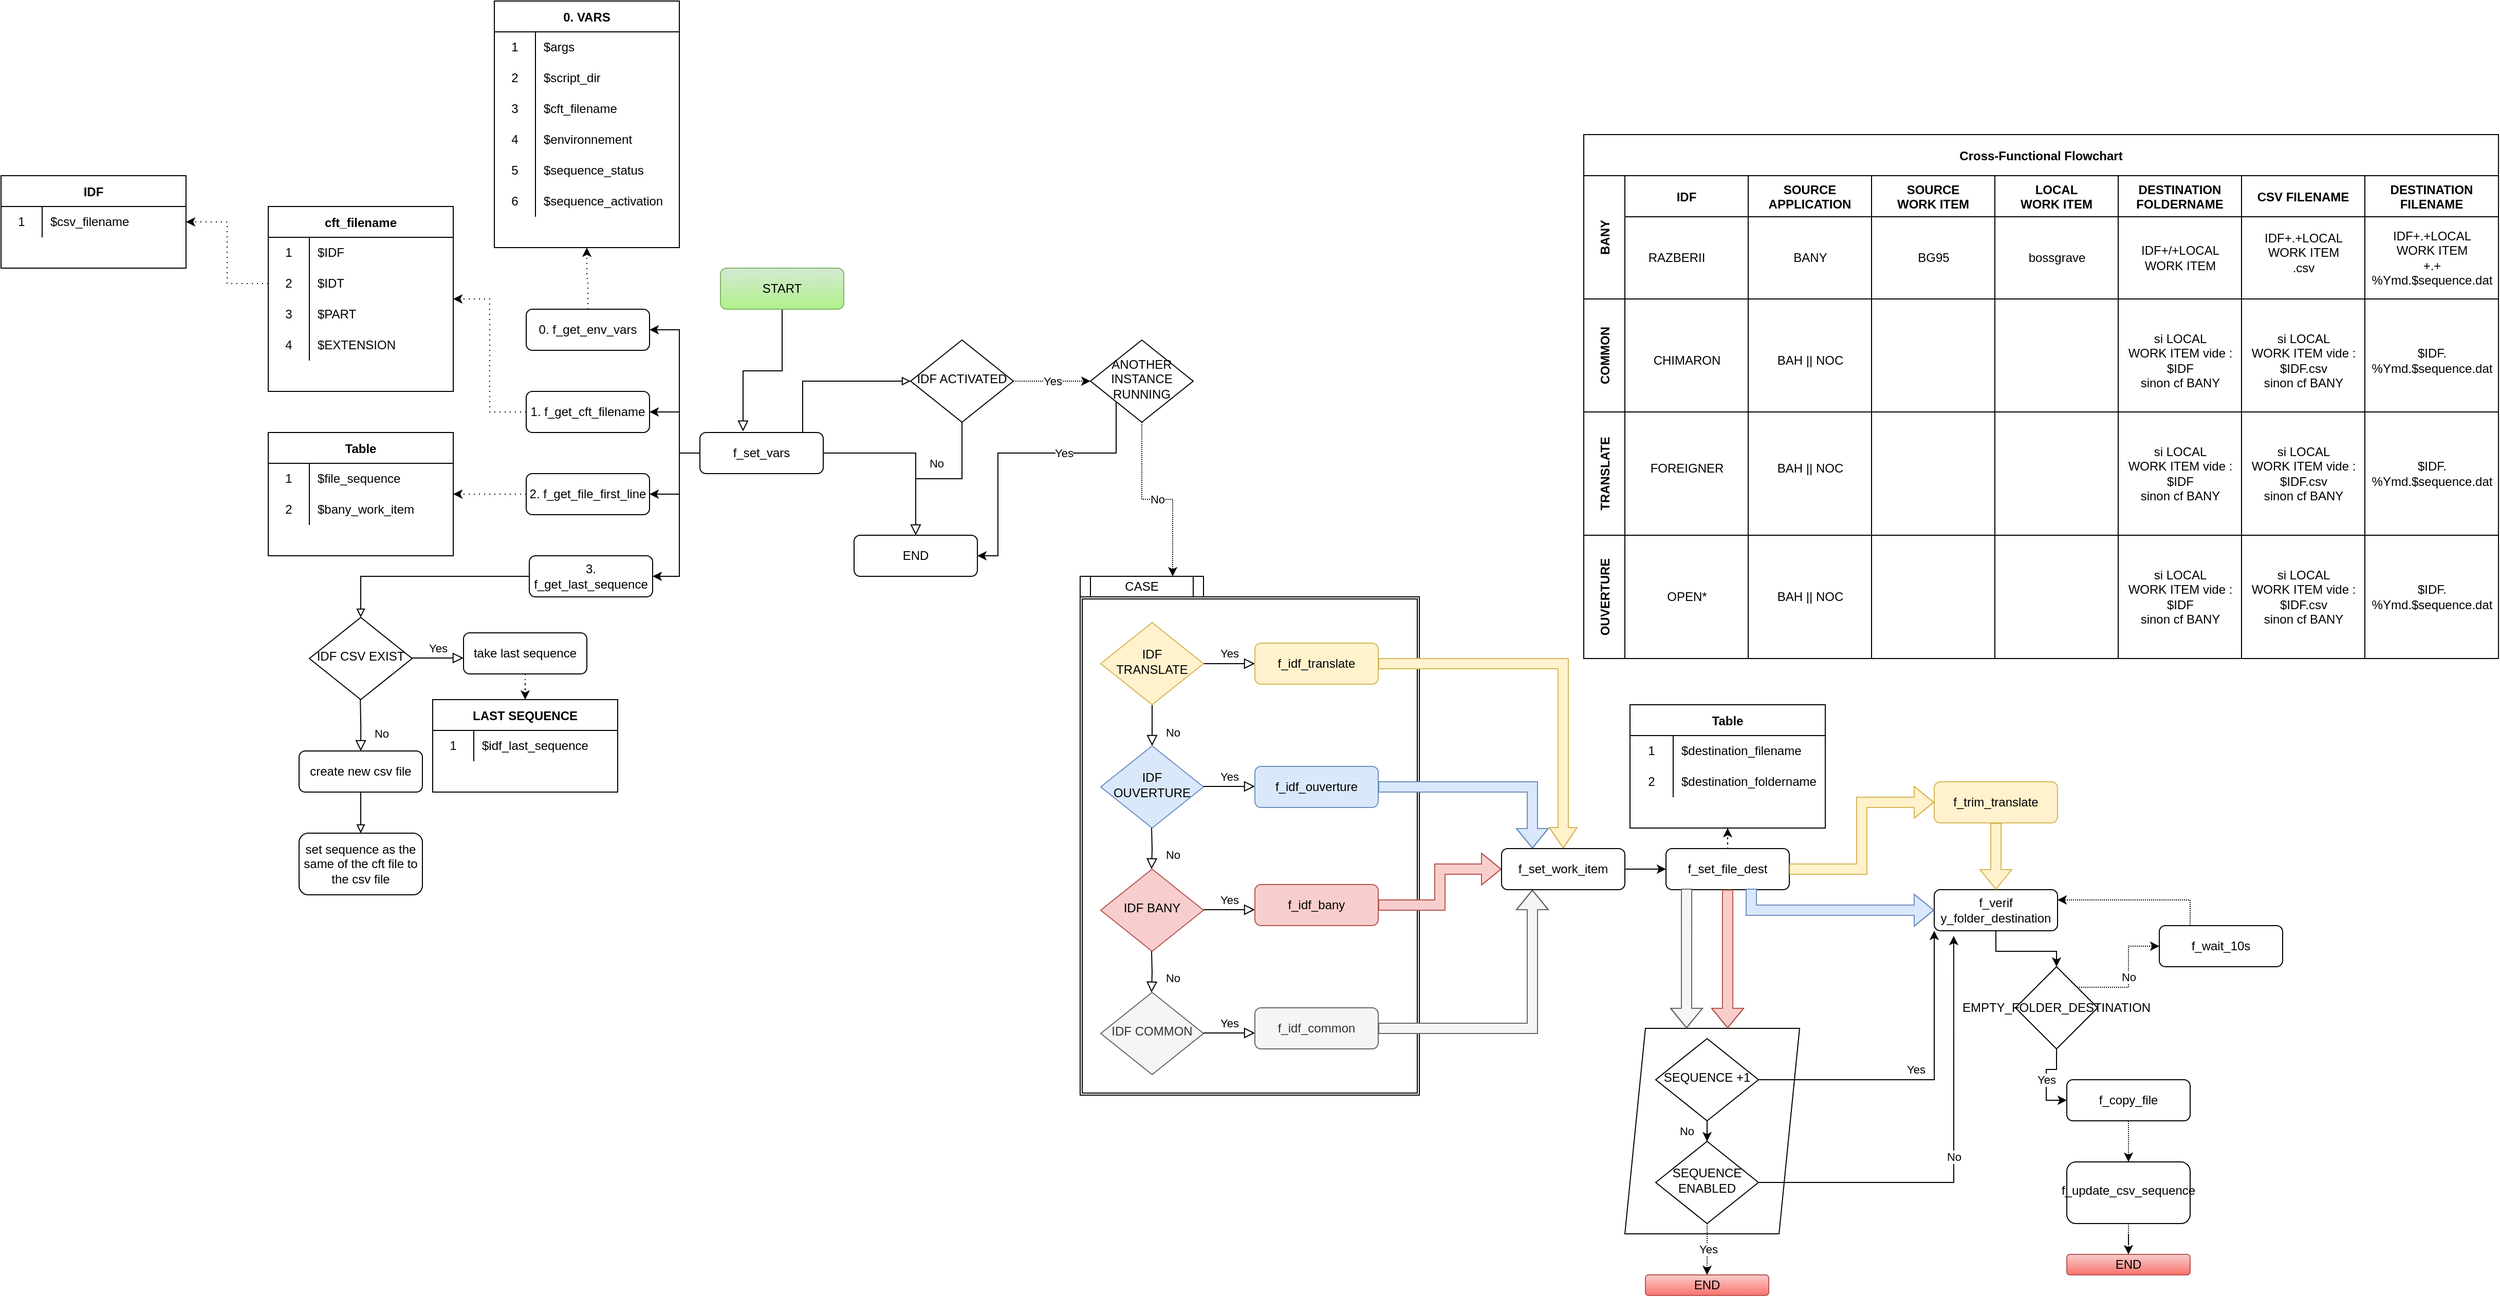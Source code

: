 <mxfile version="19.0.0" type="device"><diagram id="C5RBs43oDa-KdzZeNtuy" name="Page-1"><mxGraphModel dx="2545" dy="2060" grid="1" gridSize="10" guides="1" tooltips="1" connect="1" arrows="1" fold="1" page="1" pageScale="1" pageWidth="827" pageHeight="1169" math="0" shadow="0"><root><mxCell id="WIyWlLk6GJQsqaUBKTNV-0"/><mxCell id="WIyWlLk6GJQsqaUBKTNV-1" parent="WIyWlLk6GJQsqaUBKTNV-0"/><mxCell id="7B4W20qwPrsEvFLlkw32-163" value="" style="shape=parallelogram;perimeter=parallelogramPerimeter;whiteSpace=wrap;html=1;fixedSize=1;" vertex="1" parent="WIyWlLk6GJQsqaUBKTNV-1"><mxGeometry x="940" y="880" width="170" height="200" as="geometry"/></mxCell><mxCell id="7B4W20qwPrsEvFLlkw32-136" value="" style="shape=ext;double=1;rounded=0;whiteSpace=wrap;html=1;" vertex="1" parent="WIyWlLk6GJQsqaUBKTNV-1"><mxGeometry x="410" y="460" width="330" height="485" as="geometry"/></mxCell><mxCell id="WIyWlLk6GJQsqaUBKTNV-2" value="" style="rounded=0;html=1;jettySize=auto;orthogonalLoop=1;fontSize=11;endArrow=block;endFill=0;endSize=8;strokeWidth=1;shadow=0;labelBackgroundColor=none;edgeStyle=orthogonalEdgeStyle;entryX=0.35;entryY=-0.028;entryDx=0;entryDy=0;entryPerimeter=0;" parent="WIyWlLk6GJQsqaUBKTNV-1" source="WIyWlLk6GJQsqaUBKTNV-3" target="7B4W20qwPrsEvFLlkw32-19" edge="1"><mxGeometry relative="1" as="geometry"/></mxCell><mxCell id="WIyWlLk6GJQsqaUBKTNV-3" value="START" style="rounded=1;whiteSpace=wrap;html=1;fontSize=12;glass=0;strokeWidth=1;shadow=0;fillColor=#d5e8d4;strokeColor=#82b366;gradientColor=#B0F28B;" parent="WIyWlLk6GJQsqaUBKTNV-1" vertex="1"><mxGeometry x="60" y="140" width="120" height="40" as="geometry"/></mxCell><mxCell id="WIyWlLk6GJQsqaUBKTNV-4" value="" style="rounded=0;html=1;jettySize=auto;orthogonalLoop=1;fontSize=11;endArrow=none;endFill=0;endSize=8;strokeWidth=1;shadow=0;labelBackgroundColor=none;edgeStyle=orthogonalEdgeStyle;entryX=0.5;entryY=0;entryDx=0;entryDy=0;startArrow=block;startFill=0;" parent="WIyWlLk6GJQsqaUBKTNV-1" source="WIyWlLk6GJQsqaUBKTNV-6" target="7B4W20qwPrsEvFLlkw32-19" edge="1"><mxGeometry y="20" relative="1" as="geometry"><mxPoint as="offset"/><Array as="points"><mxPoint x="140" y="250"/><mxPoint x="140" y="300"/></Array></mxGeometry></mxCell><mxCell id="WIyWlLk6GJQsqaUBKTNV-5" value="No" style="edgeStyle=orthogonalEdgeStyle;rounded=0;html=1;jettySize=auto;orthogonalLoop=1;fontSize=11;endArrow=block;endFill=0;endSize=8;strokeWidth=1;shadow=0;labelBackgroundColor=none;" parent="WIyWlLk6GJQsqaUBKTNV-1" source="WIyWlLk6GJQsqaUBKTNV-6" target="WIyWlLk6GJQsqaUBKTNV-7" edge="1"><mxGeometry x="0.032" y="-15" relative="1" as="geometry"><mxPoint as="offset"/></mxGeometry></mxCell><mxCell id="7B4W20qwPrsEvFLlkw32-252" value="Yes" style="edgeStyle=orthogonalEdgeStyle;rounded=0;orthogonalLoop=1;jettySize=auto;html=1;entryX=0;entryY=0.5;entryDx=0;entryDy=0;dashed=1;dashPattern=1 1;startArrow=none;startFill=0;endArrow=classic;endFill=1;" edge="1" parent="WIyWlLk6GJQsqaUBKTNV-1" source="WIyWlLk6GJQsqaUBKTNV-6" target="7B4W20qwPrsEvFLlkw32-251"><mxGeometry relative="1" as="geometry"/></mxCell><mxCell id="WIyWlLk6GJQsqaUBKTNV-6" value="IDF ACTIVATED" style="rhombus;whiteSpace=wrap;html=1;shadow=0;fontFamily=Helvetica;fontSize=12;align=center;strokeWidth=1;spacing=6;spacingTop=-4;" parent="WIyWlLk6GJQsqaUBKTNV-1" vertex="1"><mxGeometry x="245" y="210" width="100" height="80" as="geometry"/></mxCell><mxCell id="WIyWlLk6GJQsqaUBKTNV-7" value="END" style="rounded=1;whiteSpace=wrap;html=1;fontSize=12;glass=0;strokeWidth=1;shadow=0;" parent="WIyWlLk6GJQsqaUBKTNV-1" vertex="1"><mxGeometry x="190" y="400" width="120" height="40" as="geometry"/></mxCell><mxCell id="WIyWlLk6GJQsqaUBKTNV-8" value="No" style="rounded=0;html=1;jettySize=auto;orthogonalLoop=1;fontSize=11;endArrow=block;endFill=0;endSize=8;strokeWidth=1;shadow=0;labelBackgroundColor=none;edgeStyle=orthogonalEdgeStyle;entryX=0.5;entryY=0;entryDx=0;entryDy=0;" parent="WIyWlLk6GJQsqaUBKTNV-1" source="WIyWlLk6GJQsqaUBKTNV-10" target="7B4W20qwPrsEvFLlkw32-0" edge="1"><mxGeometry x="0.333" y="20" relative="1" as="geometry"><mxPoint as="offset"/><mxPoint x="480" y="625" as="targetPoint"/></mxGeometry></mxCell><mxCell id="WIyWlLk6GJQsqaUBKTNV-9" value="Yes" style="edgeStyle=orthogonalEdgeStyle;rounded=0;html=1;jettySize=auto;orthogonalLoop=1;fontSize=11;endArrow=block;endFill=0;endSize=8;strokeWidth=1;shadow=0;labelBackgroundColor=none;" parent="WIyWlLk6GJQsqaUBKTNV-1" source="WIyWlLk6GJQsqaUBKTNV-10" target="WIyWlLk6GJQsqaUBKTNV-12" edge="1"><mxGeometry y="10" relative="1" as="geometry"><mxPoint as="offset"/></mxGeometry></mxCell><mxCell id="WIyWlLk6GJQsqaUBKTNV-10" value="IDF TRANSLATE" style="rhombus;whiteSpace=wrap;html=1;shadow=0;fontFamily=Helvetica;fontSize=12;align=center;strokeWidth=1;spacing=6;spacingTop=-4;fillColor=#fff2cc;strokeColor=#d6b656;" parent="WIyWlLk6GJQsqaUBKTNV-1" vertex="1"><mxGeometry x="430" y="485" width="100" height="80" as="geometry"/></mxCell><mxCell id="7B4W20qwPrsEvFLlkw32-142" style="edgeStyle=orthogonalEdgeStyle;shape=flexArrow;rounded=0;orthogonalLoop=1;jettySize=auto;html=1;startArrow=none;startFill=0;endArrow=classic;endFill=1;fillColor=#fff2cc;strokeColor=#d6b656;entryX=0.5;entryY=0;entryDx=0;entryDy=0;endWidth=16;endSize=6.33;" edge="1" parent="WIyWlLk6GJQsqaUBKTNV-1" source="WIyWlLk6GJQsqaUBKTNV-12" target="7B4W20qwPrsEvFLlkw32-147"><mxGeometry relative="1" as="geometry"><mxPoint x="960" y="90" as="targetPoint"/></mxGeometry></mxCell><mxCell id="WIyWlLk6GJQsqaUBKTNV-12" value="f_idf_translate" style="rounded=1;whiteSpace=wrap;html=1;fontSize=12;glass=0;strokeWidth=1;shadow=0;fillColor=#fff2cc;strokeColor=#d6b656;" parent="WIyWlLk6GJQsqaUBKTNV-1" vertex="1"><mxGeometry x="580" y="505" width="120" height="40" as="geometry"/></mxCell><mxCell id="7B4W20qwPrsEvFLlkw32-0" value="IDF OUVERTURE" style="rhombus;whiteSpace=wrap;html=1;shadow=0;fontFamily=Helvetica;fontSize=12;align=center;strokeWidth=1;spacing=6;spacingTop=-4;fillColor=#dae8fc;strokeColor=#6c8ebf;" vertex="1" parent="WIyWlLk6GJQsqaUBKTNV-1"><mxGeometry x="430" y="605" width="100" height="80" as="geometry"/></mxCell><mxCell id="7B4W20qwPrsEvFLlkw32-1" value="Yes" style="edgeStyle=orthogonalEdgeStyle;rounded=0;html=1;jettySize=auto;orthogonalLoop=1;fontSize=11;endArrow=block;endFill=0;endSize=8;strokeWidth=1;shadow=0;labelBackgroundColor=none;" edge="1" parent="WIyWlLk6GJQsqaUBKTNV-1"><mxGeometry y="10" relative="1" as="geometry"><mxPoint as="offset"/><mxPoint x="530" y="644.5" as="sourcePoint"/><mxPoint x="580" y="644.5" as="targetPoint"/></mxGeometry></mxCell><mxCell id="7B4W20qwPrsEvFLlkw32-145" style="edgeStyle=orthogonalEdgeStyle;shape=flexArrow;rounded=0;orthogonalLoop=1;jettySize=auto;html=1;entryX=0.25;entryY=0;entryDx=0;entryDy=0;startArrow=none;startFill=0;endArrow=classic;endFill=1;fillColor=#dae8fc;strokeColor=#6c8ebf;" edge="1" parent="WIyWlLk6GJQsqaUBKTNV-1" source="7B4W20qwPrsEvFLlkw32-2" target="7B4W20qwPrsEvFLlkw32-147"><mxGeometry relative="1" as="geometry"/></mxCell><mxCell id="7B4W20qwPrsEvFLlkw32-2" value="f_idf_ouverture" style="rounded=1;whiteSpace=wrap;html=1;fontSize=12;glass=0;strokeWidth=1;shadow=0;fillColor=#dae8fc;strokeColor=#6c8ebf;" vertex="1" parent="WIyWlLk6GJQsqaUBKTNV-1"><mxGeometry x="580" y="625" width="120" height="40" as="geometry"/></mxCell><mxCell id="7B4W20qwPrsEvFLlkw32-3" value="No" style="rounded=0;html=1;jettySize=auto;orthogonalLoop=1;fontSize=11;endArrow=block;endFill=0;endSize=8;strokeWidth=1;shadow=0;labelBackgroundColor=none;edgeStyle=orthogonalEdgeStyle;entryX=0.5;entryY=0;entryDx=0;entryDy=0;" edge="1" parent="WIyWlLk6GJQsqaUBKTNV-1"><mxGeometry x="0.333" y="20" relative="1" as="geometry"><mxPoint as="offset"/><mxPoint x="479.5" y="685" as="sourcePoint"/><mxPoint x="479.5" y="725" as="targetPoint"/></mxGeometry></mxCell><mxCell id="7B4W20qwPrsEvFLlkw32-4" value="IDF BANY" style="rhombus;whiteSpace=wrap;html=1;shadow=0;fontFamily=Helvetica;fontSize=12;align=center;strokeWidth=1;spacing=6;spacingTop=-4;fillColor=#f8cecc;strokeColor=#b85450;" vertex="1" parent="WIyWlLk6GJQsqaUBKTNV-1"><mxGeometry x="430" y="725" width="100" height="80" as="geometry"/></mxCell><mxCell id="7B4W20qwPrsEvFLlkw32-5" value="Yes" style="edgeStyle=orthogonalEdgeStyle;rounded=0;html=1;jettySize=auto;orthogonalLoop=1;fontSize=11;endArrow=block;endFill=0;endSize=8;strokeWidth=1;shadow=0;labelBackgroundColor=none;" edge="1" parent="WIyWlLk6GJQsqaUBKTNV-1"><mxGeometry y="10" relative="1" as="geometry"><mxPoint as="offset"/><mxPoint x="530" y="764.5" as="sourcePoint"/><mxPoint x="580" y="764.5" as="targetPoint"/></mxGeometry></mxCell><mxCell id="7B4W20qwPrsEvFLlkw32-150" style="edgeStyle=orthogonalEdgeStyle;shape=flexArrow;rounded=0;orthogonalLoop=1;jettySize=auto;html=1;entryX=0;entryY=0.5;entryDx=0;entryDy=0;startArrow=none;startFill=0;endArrow=classic;endFill=1;fillColor=#f8cecc;strokeColor=#b85450;" edge="1" parent="WIyWlLk6GJQsqaUBKTNV-1" source="7B4W20qwPrsEvFLlkw32-6" target="7B4W20qwPrsEvFLlkw32-147"><mxGeometry relative="1" as="geometry"/></mxCell><mxCell id="7B4W20qwPrsEvFLlkw32-6" value="f_idf_bany" style="rounded=1;whiteSpace=wrap;html=1;fontSize=12;glass=0;strokeWidth=1;shadow=0;fillColor=#f8cecc;strokeColor=#b85450;" vertex="1" parent="WIyWlLk6GJQsqaUBKTNV-1"><mxGeometry x="580" y="740" width="120" height="40" as="geometry"/></mxCell><mxCell id="7B4W20qwPrsEvFLlkw32-7" value="No" style="rounded=0;html=1;jettySize=auto;orthogonalLoop=1;fontSize=11;endArrow=block;endFill=0;endSize=8;strokeWidth=1;shadow=0;labelBackgroundColor=none;edgeStyle=orthogonalEdgeStyle;entryX=0.5;entryY=0;entryDx=0;entryDy=0;" edge="1" parent="WIyWlLk6GJQsqaUBKTNV-1"><mxGeometry x="0.333" y="20" relative="1" as="geometry"><mxPoint as="offset"/><mxPoint x="479.5" y="805" as="sourcePoint"/><mxPoint x="479.5" y="845" as="targetPoint"/></mxGeometry></mxCell><mxCell id="7B4W20qwPrsEvFLlkw32-8" value="IDF COMMON" style="rhombus;whiteSpace=wrap;html=1;shadow=0;fontFamily=Helvetica;fontSize=12;align=center;strokeWidth=1;spacing=6;spacingTop=-4;fillColor=#f5f5f5;fontColor=#333333;strokeColor=#666666;" vertex="1" parent="WIyWlLk6GJQsqaUBKTNV-1"><mxGeometry x="430" y="845" width="100" height="80" as="geometry"/></mxCell><mxCell id="7B4W20qwPrsEvFLlkw32-9" value="Yes" style="edgeStyle=orthogonalEdgeStyle;rounded=0;html=1;jettySize=auto;orthogonalLoop=1;fontSize=11;endArrow=block;endFill=0;endSize=8;strokeWidth=1;shadow=0;labelBackgroundColor=none;" edge="1" parent="WIyWlLk6GJQsqaUBKTNV-1"><mxGeometry y="10" relative="1" as="geometry"><mxPoint as="offset"/><mxPoint x="530" y="884.5" as="sourcePoint"/><mxPoint x="580" y="884.5" as="targetPoint"/></mxGeometry></mxCell><mxCell id="7B4W20qwPrsEvFLlkw32-151" style="edgeStyle=orthogonalEdgeStyle;shape=flexArrow;rounded=0;orthogonalLoop=1;jettySize=auto;html=1;entryX=0.25;entryY=1;entryDx=0;entryDy=0;startArrow=none;startFill=0;endArrow=classic;endFill=1;fillColor=#f5f5f5;strokeColor=#666666;" edge="1" parent="WIyWlLk6GJQsqaUBKTNV-1" source="7B4W20qwPrsEvFLlkw32-10" target="7B4W20qwPrsEvFLlkw32-147"><mxGeometry relative="1" as="geometry"/></mxCell><mxCell id="7B4W20qwPrsEvFLlkw32-10" value="f_idf_common" style="rounded=1;whiteSpace=wrap;html=1;fontSize=12;glass=0;strokeWidth=1;shadow=0;fillColor=#f5f5f5;fontColor=#333333;strokeColor=#666666;" vertex="1" parent="WIyWlLk6GJQsqaUBKTNV-1"><mxGeometry x="580" y="860" width="120" height="40" as="geometry"/></mxCell><mxCell id="7B4W20qwPrsEvFLlkw32-11" value="No" style="rounded=0;html=1;jettySize=auto;orthogonalLoop=1;fontSize=11;endArrow=block;endFill=0;endSize=8;strokeWidth=1;shadow=0;labelBackgroundColor=none;edgeStyle=orthogonalEdgeStyle;entryX=0.5;entryY=0;entryDx=0;entryDy=0;" edge="1" parent="WIyWlLk6GJQsqaUBKTNV-1" target="7B4W20qwPrsEvFLlkw32-73"><mxGeometry x="0.333" y="20" relative="1" as="geometry"><mxPoint as="offset"/><mxPoint x="-290.42" y="560" as="sourcePoint"/><mxPoint x="-290.42" y="600" as="targetPoint"/></mxGeometry></mxCell><mxCell id="7B4W20qwPrsEvFLlkw32-12" value="IDF CSV EXIST" style="rhombus;whiteSpace=wrap;html=1;shadow=0;fontFamily=Helvetica;fontSize=12;align=center;strokeWidth=1;spacing=6;spacingTop=-4;" vertex="1" parent="WIyWlLk6GJQsqaUBKTNV-1"><mxGeometry x="-340" y="480" width="100" height="80" as="geometry"/></mxCell><mxCell id="7B4W20qwPrsEvFLlkw32-13" value="Yes" style="edgeStyle=orthogonalEdgeStyle;rounded=0;html=1;jettySize=auto;orthogonalLoop=1;fontSize=11;endArrow=block;endFill=0;endSize=8;strokeWidth=1;shadow=0;labelBackgroundColor=none;" edge="1" parent="WIyWlLk6GJQsqaUBKTNV-1"><mxGeometry y="10" relative="1" as="geometry"><mxPoint as="offset"/><mxPoint x="-240" y="519.5" as="sourcePoint"/><mxPoint x="-190" y="519.5" as="targetPoint"/></mxGeometry></mxCell><mxCell id="7B4W20qwPrsEvFLlkw32-116" style="edgeStyle=orthogonalEdgeStyle;rounded=0;orthogonalLoop=1;jettySize=auto;html=1;dashed=1;dashPattern=1 4;startArrow=none;startFill=0;endArrow=classic;endFill=1;" edge="1" parent="WIyWlLk6GJQsqaUBKTNV-1" source="7B4W20qwPrsEvFLlkw32-14" target="7B4W20qwPrsEvFLlkw32-112"><mxGeometry relative="1" as="geometry"/></mxCell><mxCell id="7B4W20qwPrsEvFLlkw32-14" value="take last sequence" style="rounded=1;whiteSpace=wrap;html=1;fontSize=12;glass=0;strokeWidth=1;shadow=0;" vertex="1" parent="WIyWlLk6GJQsqaUBKTNV-1"><mxGeometry x="-190" y="495" width="120" height="40" as="geometry"/></mxCell><mxCell id="7B4W20qwPrsEvFLlkw32-23" style="edgeStyle=orthogonalEdgeStyle;rounded=0;orthogonalLoop=1;jettySize=auto;html=1;entryX=1;entryY=0.5;entryDx=0;entryDy=0;" edge="1" parent="WIyWlLk6GJQsqaUBKTNV-1" target="7B4W20qwPrsEvFLlkw32-21"><mxGeometry relative="1" as="geometry"><mxPoint x="34" y="320" as="sourcePoint"/><Array as="points"><mxPoint x="20" y="320"/><mxPoint x="20" y="360"/></Array></mxGeometry></mxCell><mxCell id="7B4W20qwPrsEvFLlkw32-24" style="edgeStyle=orthogonalEdgeStyle;rounded=0;orthogonalLoop=1;jettySize=auto;html=1;entryX=1;entryY=0.5;entryDx=0;entryDy=0;" edge="1" parent="WIyWlLk6GJQsqaUBKTNV-1" target="7B4W20qwPrsEvFLlkw32-22"><mxGeometry relative="1" as="geometry"><mxPoint x="34" y="320" as="sourcePoint"/><Array as="points"><mxPoint x="20" y="320"/><mxPoint x="20" y="280"/></Array></mxGeometry></mxCell><mxCell id="7B4W20qwPrsEvFLlkw32-67" style="edgeStyle=orthogonalEdgeStyle;rounded=0;orthogonalLoop=1;jettySize=auto;html=1;entryX=1;entryY=0.5;entryDx=0;entryDy=0;" edge="1" parent="WIyWlLk6GJQsqaUBKTNV-1" target="7B4W20qwPrsEvFLlkw32-66"><mxGeometry relative="1" as="geometry"><mxPoint x="34" y="320" as="sourcePoint"/><Array as="points"><mxPoint x="20" y="320"/><mxPoint x="20" y="200"/></Array></mxGeometry></mxCell><mxCell id="7B4W20qwPrsEvFLlkw32-69" style="edgeStyle=orthogonalEdgeStyle;rounded=0;orthogonalLoop=1;jettySize=auto;html=1;entryX=1;entryY=0.5;entryDx=0;entryDy=0;exitX=0;exitY=0.5;exitDx=0;exitDy=0;" edge="1" parent="WIyWlLk6GJQsqaUBKTNV-1" source="7B4W20qwPrsEvFLlkw32-19" target="7B4W20qwPrsEvFLlkw32-68"><mxGeometry relative="1" as="geometry"><mxPoint x="34" y="320" as="sourcePoint"/><Array as="points"><mxPoint x="20" y="320"/><mxPoint x="20" y="440"/></Array></mxGeometry></mxCell><mxCell id="7B4W20qwPrsEvFLlkw32-71" style="edgeStyle=orthogonalEdgeStyle;rounded=0;orthogonalLoop=1;jettySize=auto;html=1;endArrow=none;endFill=0;" edge="1" parent="WIyWlLk6GJQsqaUBKTNV-1" source="7B4W20qwPrsEvFLlkw32-19"><mxGeometry relative="1" as="geometry"><mxPoint x="250" y="350" as="targetPoint"/><Array as="points"><mxPoint x="250" y="320"/><mxPoint x="250" y="320"/></Array></mxGeometry></mxCell><mxCell id="7B4W20qwPrsEvFLlkw32-90" style="edgeStyle=orthogonalEdgeStyle;rounded=0;orthogonalLoop=1;jettySize=auto;html=1;entryX=0.5;entryY=1;entryDx=0;entryDy=0;startArrow=none;startFill=0;endArrow=classic;endFill=1;dashed=1;dashPattern=1 4;exitX=0.5;exitY=0;exitDx=0;exitDy=0;" edge="1" parent="WIyWlLk6GJQsqaUBKTNV-1" source="7B4W20qwPrsEvFLlkw32-66" target="7B4W20qwPrsEvFLlkw32-77"><mxGeometry relative="1" as="geometry"/></mxCell><mxCell id="7B4W20qwPrsEvFLlkw32-19" value="f_set_vars" style="rounded=1;whiteSpace=wrap;html=1;fontSize=12;glass=0;strokeWidth=1;shadow=0;" vertex="1" parent="WIyWlLk6GJQsqaUBKTNV-1"><mxGeometry x="40" y="300" width="120" height="40" as="geometry"/></mxCell><mxCell id="7B4W20qwPrsEvFLlkw32-54" style="edgeStyle=orthogonalEdgeStyle;rounded=0;orthogonalLoop=1;jettySize=auto;html=1;entryX=1;entryY=0.5;entryDx=0;entryDy=0;dashed=1;dashPattern=1 4;" edge="1" parent="WIyWlLk6GJQsqaUBKTNV-1" source="7B4W20qwPrsEvFLlkw32-21" target="7B4W20qwPrsEvFLlkw32-38"><mxGeometry relative="1" as="geometry"/></mxCell><mxCell id="7B4W20qwPrsEvFLlkw32-21" value="2. f_get_file_first_line" style="rounded=1;whiteSpace=wrap;html=1;fontSize=12;glass=0;strokeWidth=1;shadow=0;" vertex="1" parent="WIyWlLk6GJQsqaUBKTNV-1"><mxGeometry x="-129" y="340" width="120" height="40" as="geometry"/></mxCell><mxCell id="7B4W20qwPrsEvFLlkw32-55" style="edgeStyle=orthogonalEdgeStyle;rounded=0;orthogonalLoop=1;jettySize=auto;html=1;entryX=1;entryY=0.5;entryDx=0;entryDy=0;dashed=1;dashPattern=1 4;" edge="1" parent="WIyWlLk6GJQsqaUBKTNV-1" source="7B4W20qwPrsEvFLlkw32-22" target="7B4W20qwPrsEvFLlkw32-25"><mxGeometry relative="1" as="geometry"/></mxCell><mxCell id="7B4W20qwPrsEvFLlkw32-22" value="1. f_get_cft_filename" style="rounded=1;whiteSpace=wrap;html=1;fontSize=12;glass=0;strokeWidth=1;shadow=0;" vertex="1" parent="WIyWlLk6GJQsqaUBKTNV-1"><mxGeometry x="-129" y="260" width="120" height="40" as="geometry"/></mxCell><mxCell id="7B4W20qwPrsEvFLlkw32-25" value="cft_filename" style="shape=table;startSize=30;container=1;collapsible=0;childLayout=tableLayout;fixedRows=1;rowLines=0;fontStyle=1;resizeLast=0;" vertex="1" parent="WIyWlLk6GJQsqaUBKTNV-1"><mxGeometry x="-380" y="80" width="180" height="180" as="geometry"/></mxCell><mxCell id="7B4W20qwPrsEvFLlkw32-26" value="" style="shape=tableRow;horizontal=0;startSize=0;swimlaneHead=0;swimlaneBody=0;top=0;left=0;bottom=0;right=0;collapsible=0;dropTarget=0;fillColor=none;points=[[0,0.5],[1,0.5]];portConstraint=eastwest;" vertex="1" parent="7B4W20qwPrsEvFLlkw32-25"><mxGeometry y="30" width="180" height="30" as="geometry"/></mxCell><mxCell id="7B4W20qwPrsEvFLlkw32-27" value="1" style="shape=partialRectangle;html=1;whiteSpace=wrap;connectable=0;fillColor=none;top=0;left=0;bottom=0;right=0;overflow=hidden;pointerEvents=1;" vertex="1" parent="7B4W20qwPrsEvFLlkw32-26"><mxGeometry width="40" height="30" as="geometry"><mxRectangle width="40" height="30" as="alternateBounds"/></mxGeometry></mxCell><mxCell id="7B4W20qwPrsEvFLlkw32-28" value="$IDF" style="shape=partialRectangle;html=1;whiteSpace=wrap;connectable=0;fillColor=none;top=0;left=0;bottom=0;right=0;align=left;spacingLeft=6;overflow=hidden;" vertex="1" parent="7B4W20qwPrsEvFLlkw32-26"><mxGeometry x="40" width="140" height="30" as="geometry"><mxRectangle width="140" height="30" as="alternateBounds"/></mxGeometry></mxCell><mxCell id="7B4W20qwPrsEvFLlkw32-29" value="" style="shape=tableRow;horizontal=0;startSize=0;swimlaneHead=0;swimlaneBody=0;top=0;left=0;bottom=0;right=0;collapsible=0;dropTarget=0;fillColor=none;points=[[0,0.5],[1,0.5]];portConstraint=eastwest;" vertex="1" parent="7B4W20qwPrsEvFLlkw32-25"><mxGeometry y="60" width="180" height="30" as="geometry"/></mxCell><mxCell id="7B4W20qwPrsEvFLlkw32-30" value="2" style="shape=partialRectangle;html=1;whiteSpace=wrap;connectable=0;fillColor=none;top=0;left=0;bottom=0;right=0;overflow=hidden;" vertex="1" parent="7B4W20qwPrsEvFLlkw32-29"><mxGeometry width="40" height="30" as="geometry"><mxRectangle width="40" height="30" as="alternateBounds"/></mxGeometry></mxCell><mxCell id="7B4W20qwPrsEvFLlkw32-31" value="$IDT" style="shape=partialRectangle;html=1;whiteSpace=wrap;connectable=0;fillColor=none;top=0;left=0;bottom=0;right=0;align=left;spacingLeft=6;overflow=hidden;" vertex="1" parent="7B4W20qwPrsEvFLlkw32-29"><mxGeometry x="40" width="140" height="30" as="geometry"><mxRectangle width="140" height="30" as="alternateBounds"/></mxGeometry></mxCell><mxCell id="7B4W20qwPrsEvFLlkw32-32" value="" style="shape=tableRow;horizontal=0;startSize=0;swimlaneHead=0;swimlaneBody=0;top=0;left=0;bottom=0;right=0;collapsible=0;dropTarget=0;fillColor=none;points=[[0,0.5],[1,0.5]];portConstraint=eastwest;" vertex="1" parent="7B4W20qwPrsEvFLlkw32-25"><mxGeometry y="90" width="180" height="30" as="geometry"/></mxCell><mxCell id="7B4W20qwPrsEvFLlkw32-33" value="3" style="shape=partialRectangle;html=1;whiteSpace=wrap;connectable=0;fillColor=none;top=0;left=0;bottom=0;right=0;overflow=hidden;" vertex="1" parent="7B4W20qwPrsEvFLlkw32-32"><mxGeometry width="40" height="30" as="geometry"><mxRectangle width="40" height="30" as="alternateBounds"/></mxGeometry></mxCell><mxCell id="7B4W20qwPrsEvFLlkw32-34" value="$PART" style="shape=partialRectangle;html=1;whiteSpace=wrap;connectable=0;fillColor=none;top=0;left=0;bottom=0;right=0;align=left;spacingLeft=6;overflow=hidden;" vertex="1" parent="7B4W20qwPrsEvFLlkw32-32"><mxGeometry x="40" width="140" height="30" as="geometry"><mxRectangle width="140" height="30" as="alternateBounds"/></mxGeometry></mxCell><mxCell id="7B4W20qwPrsEvFLlkw32-51" style="shape=tableRow;horizontal=0;startSize=0;swimlaneHead=0;swimlaneBody=0;top=0;left=0;bottom=0;right=0;collapsible=0;dropTarget=0;fillColor=none;points=[[0,0.5],[1,0.5]];portConstraint=eastwest;" vertex="1" parent="7B4W20qwPrsEvFLlkw32-25"><mxGeometry y="120" width="180" height="30" as="geometry"/></mxCell><mxCell id="7B4W20qwPrsEvFLlkw32-52" value="4" style="shape=partialRectangle;html=1;whiteSpace=wrap;connectable=0;fillColor=none;top=0;left=0;bottom=0;right=0;overflow=hidden;" vertex="1" parent="7B4W20qwPrsEvFLlkw32-51"><mxGeometry width="40" height="30" as="geometry"><mxRectangle width="40" height="30" as="alternateBounds"/></mxGeometry></mxCell><mxCell id="7B4W20qwPrsEvFLlkw32-53" value="$EXTENSION" style="shape=partialRectangle;html=1;whiteSpace=wrap;connectable=0;fillColor=none;top=0;left=0;bottom=0;right=0;align=left;spacingLeft=6;overflow=hidden;" vertex="1" parent="7B4W20qwPrsEvFLlkw32-51"><mxGeometry x="40" width="140" height="30" as="geometry"><mxRectangle width="140" height="30" as="alternateBounds"/></mxGeometry></mxCell><mxCell id="7B4W20qwPrsEvFLlkw32-38" value="Table" style="shape=table;startSize=30;container=1;collapsible=0;childLayout=tableLayout;fixedRows=1;rowLines=0;fontStyle=1;metaEdit=1;" vertex="1" parent="WIyWlLk6GJQsqaUBKTNV-1"><mxGeometry x="-380" y="300" width="180" height="120" as="geometry"/></mxCell><mxCell id="7B4W20qwPrsEvFLlkw32-39" value="" style="shape=tableRow;horizontal=0;startSize=0;swimlaneHead=0;swimlaneBody=0;top=0;left=0;bottom=0;right=0;collapsible=0;dropTarget=0;fillColor=none;points=[[0,0.5],[1,0.5]];portConstraint=eastwest;" vertex="1" parent="7B4W20qwPrsEvFLlkw32-38"><mxGeometry y="30" width="180" height="30" as="geometry"/></mxCell><mxCell id="7B4W20qwPrsEvFLlkw32-40" value="1" style="shape=partialRectangle;html=1;whiteSpace=wrap;connectable=0;fillColor=none;top=0;left=0;bottom=0;right=0;overflow=hidden;pointerEvents=1;" vertex="1" parent="7B4W20qwPrsEvFLlkw32-39"><mxGeometry width="40" height="30" as="geometry"><mxRectangle width="40" height="30" as="alternateBounds"/></mxGeometry></mxCell><mxCell id="7B4W20qwPrsEvFLlkw32-41" value="$file_sequence" style="shape=partialRectangle;html=1;whiteSpace=wrap;connectable=0;fillColor=none;top=0;left=0;bottom=0;right=0;align=left;spacingLeft=6;overflow=hidden;" vertex="1" parent="7B4W20qwPrsEvFLlkw32-39"><mxGeometry x="40" width="140" height="30" as="geometry"><mxRectangle width="140" height="30" as="alternateBounds"/></mxGeometry></mxCell><mxCell id="7B4W20qwPrsEvFLlkw32-42" value="" style="shape=tableRow;horizontal=0;startSize=0;swimlaneHead=0;swimlaneBody=0;top=0;left=0;bottom=0;right=0;collapsible=0;dropTarget=0;fillColor=none;points=[[0,0.5],[1,0.5]];portConstraint=eastwest;" vertex="1" parent="7B4W20qwPrsEvFLlkw32-38"><mxGeometry y="60" width="180" height="30" as="geometry"/></mxCell><mxCell id="7B4W20qwPrsEvFLlkw32-43" value="2" style="shape=partialRectangle;html=1;whiteSpace=wrap;connectable=0;fillColor=none;top=0;left=0;bottom=0;right=0;overflow=hidden;" vertex="1" parent="7B4W20qwPrsEvFLlkw32-42"><mxGeometry width="40" height="30" as="geometry"><mxRectangle width="40" height="30" as="alternateBounds"/></mxGeometry></mxCell><mxCell id="7B4W20qwPrsEvFLlkw32-44" value="$bany_work_item" style="shape=partialRectangle;html=1;whiteSpace=wrap;connectable=0;fillColor=none;top=0;left=0;bottom=0;right=0;align=left;spacingLeft=6;overflow=hidden;" vertex="1" parent="7B4W20qwPrsEvFLlkw32-42"><mxGeometry x="40" width="140" height="30" as="geometry"><mxRectangle width="140" height="30" as="alternateBounds"/></mxGeometry></mxCell><mxCell id="7B4W20qwPrsEvFLlkw32-65" style="edgeStyle=orthogonalEdgeStyle;rounded=0;orthogonalLoop=1;jettySize=auto;html=1;entryX=0.5;entryY=1;entryDx=0;entryDy=0;dashed=1;dashPattern=1 4;" edge="1" parent="WIyWlLk6GJQsqaUBKTNV-1" source="7B4W20qwPrsEvFLlkw32-56" target="7B4W20qwPrsEvFLlkw32-58"><mxGeometry relative="1" as="geometry"/></mxCell><mxCell id="7B4W20qwPrsEvFLlkw32-56" value="f_set_file_dest" style="rounded=1;whiteSpace=wrap;html=1;fontSize=12;glass=0;strokeWidth=1;shadow=0;" vertex="1" parent="WIyWlLk6GJQsqaUBKTNV-1"><mxGeometry x="980" y="705" width="120" height="40" as="geometry"/></mxCell><mxCell id="7B4W20qwPrsEvFLlkw32-58" value="Table" style="shape=table;startSize=30;container=1;collapsible=0;childLayout=tableLayout;fixedRows=1;rowLines=0;fontStyle=1;metaEdit=1;" vertex="1" parent="WIyWlLk6GJQsqaUBKTNV-1"><mxGeometry x="945" y="565" width="190" height="120" as="geometry"/></mxCell><mxCell id="7B4W20qwPrsEvFLlkw32-59" value="" style="shape=tableRow;horizontal=0;startSize=0;swimlaneHead=0;swimlaneBody=0;top=0;left=0;bottom=0;right=0;collapsible=0;dropTarget=0;fillColor=none;points=[[0,0.5],[1,0.5]];portConstraint=eastwest;" vertex="1" parent="7B4W20qwPrsEvFLlkw32-58"><mxGeometry y="30" width="190" height="30" as="geometry"/></mxCell><mxCell id="7B4W20qwPrsEvFLlkw32-60" value="1" style="shape=partialRectangle;html=1;whiteSpace=wrap;connectable=0;fillColor=none;top=0;left=0;bottom=0;right=0;overflow=hidden;pointerEvents=1;" vertex="1" parent="7B4W20qwPrsEvFLlkw32-59"><mxGeometry width="42" height="30" as="geometry"><mxRectangle width="42" height="30" as="alternateBounds"/></mxGeometry></mxCell><mxCell id="7B4W20qwPrsEvFLlkw32-61" value="$destination_filename" style="shape=partialRectangle;html=1;whiteSpace=wrap;connectable=0;fillColor=none;top=0;left=0;bottom=0;right=0;align=left;spacingLeft=6;overflow=hidden;" vertex="1" parent="7B4W20qwPrsEvFLlkw32-59"><mxGeometry x="42" width="148" height="30" as="geometry"><mxRectangle width="148" height="30" as="alternateBounds"/></mxGeometry></mxCell><mxCell id="7B4W20qwPrsEvFLlkw32-62" value="" style="shape=tableRow;horizontal=0;startSize=0;swimlaneHead=0;swimlaneBody=0;top=0;left=0;bottom=0;right=0;collapsible=0;dropTarget=0;fillColor=none;points=[[0,0.5],[1,0.5]];portConstraint=eastwest;" vertex="1" parent="7B4W20qwPrsEvFLlkw32-58"><mxGeometry y="60" width="190" height="30" as="geometry"/></mxCell><mxCell id="7B4W20qwPrsEvFLlkw32-63" value="2" style="shape=partialRectangle;html=1;whiteSpace=wrap;connectable=0;fillColor=none;top=0;left=0;bottom=0;right=0;overflow=hidden;" vertex="1" parent="7B4W20qwPrsEvFLlkw32-62"><mxGeometry width="42" height="30" as="geometry"><mxRectangle width="42" height="30" as="alternateBounds"/></mxGeometry></mxCell><mxCell id="7B4W20qwPrsEvFLlkw32-64" value="$destination_foldername" style="shape=partialRectangle;html=1;whiteSpace=wrap;connectable=0;fillColor=none;top=0;left=0;bottom=0;right=0;align=left;spacingLeft=6;overflow=hidden;" vertex="1" parent="7B4W20qwPrsEvFLlkw32-62"><mxGeometry x="42" width="148" height="30" as="geometry"><mxRectangle width="148" height="30" as="alternateBounds"/></mxGeometry></mxCell><mxCell id="7B4W20qwPrsEvFLlkw32-66" value="0. f_get_env_vars" style="rounded=1;whiteSpace=wrap;html=1;fontSize=12;glass=0;strokeWidth=1;shadow=0;" vertex="1" parent="WIyWlLk6GJQsqaUBKTNV-1"><mxGeometry x="-129" y="180" width="120" height="40" as="geometry"/></mxCell><mxCell id="7B4W20qwPrsEvFLlkw32-72" style="edgeStyle=orthogonalEdgeStyle;rounded=0;orthogonalLoop=1;jettySize=auto;html=1;entryX=0.5;entryY=0;entryDx=0;entryDy=0;endArrow=block;endFill=0;" edge="1" parent="WIyWlLk6GJQsqaUBKTNV-1" source="7B4W20qwPrsEvFLlkw32-68" target="7B4W20qwPrsEvFLlkw32-12"><mxGeometry relative="1" as="geometry"/></mxCell><mxCell id="7B4W20qwPrsEvFLlkw32-68" value="3. f_get_last_sequence" style="rounded=1;whiteSpace=wrap;html=1;fontSize=12;glass=0;strokeWidth=1;shadow=0;" vertex="1" parent="WIyWlLk6GJQsqaUBKTNV-1"><mxGeometry x="-126" y="420" width="120" height="40" as="geometry"/></mxCell><mxCell id="7B4W20qwPrsEvFLlkw32-76" style="edgeStyle=orthogonalEdgeStyle;rounded=0;orthogonalLoop=1;jettySize=auto;html=1;startArrow=block;startFill=0;endArrow=none;endFill=0;exitX=0.5;exitY=0;exitDx=0;exitDy=0;" edge="1" parent="WIyWlLk6GJQsqaUBKTNV-1" source="7B4W20qwPrsEvFLlkw32-74" target="7B4W20qwPrsEvFLlkw32-73"><mxGeometry relative="1" as="geometry"/></mxCell><mxCell id="7B4W20qwPrsEvFLlkw32-73" value="create new csv file" style="rounded=1;whiteSpace=wrap;html=1;fontSize=12;glass=0;strokeWidth=1;shadow=0;" vertex="1" parent="WIyWlLk6GJQsqaUBKTNV-1"><mxGeometry x="-350" y="610" width="120" height="40" as="geometry"/></mxCell><mxCell id="7B4W20qwPrsEvFLlkw32-74" value="set sequence as the same of the cft file to the csv file" style="rounded=1;whiteSpace=wrap;html=1;fontSize=12;glass=0;strokeWidth=1;shadow=0;" vertex="1" parent="WIyWlLk6GJQsqaUBKTNV-1"><mxGeometry x="-350" y="690" width="120" height="60" as="geometry"/></mxCell><mxCell id="7B4W20qwPrsEvFLlkw32-77" value="0. VARS" style="shape=table;startSize=30;container=1;collapsible=0;childLayout=tableLayout;fixedRows=1;rowLines=0;fontStyle=1;resizeLast=0;" vertex="1" parent="WIyWlLk6GJQsqaUBKTNV-1"><mxGeometry x="-160" y="-120" width="180" height="240" as="geometry"/></mxCell><mxCell id="7B4W20qwPrsEvFLlkw32-78" value="" style="shape=tableRow;horizontal=0;startSize=0;swimlaneHead=0;swimlaneBody=0;top=0;left=0;bottom=0;right=0;collapsible=0;dropTarget=0;fillColor=none;points=[[0,0.5],[1,0.5]];portConstraint=eastwest;" vertex="1" parent="7B4W20qwPrsEvFLlkw32-77"><mxGeometry y="30" width="180" height="30" as="geometry"/></mxCell><mxCell id="7B4W20qwPrsEvFLlkw32-79" value="1" style="shape=partialRectangle;html=1;whiteSpace=wrap;connectable=0;fillColor=none;top=0;left=0;bottom=0;right=0;overflow=hidden;pointerEvents=1;" vertex="1" parent="7B4W20qwPrsEvFLlkw32-78"><mxGeometry width="40" height="30" as="geometry"><mxRectangle width="40" height="30" as="alternateBounds"/></mxGeometry></mxCell><mxCell id="7B4W20qwPrsEvFLlkw32-80" value="$args" style="shape=partialRectangle;html=1;whiteSpace=wrap;connectable=0;fillColor=none;top=0;left=0;bottom=0;right=0;align=left;spacingLeft=6;overflow=hidden;" vertex="1" parent="7B4W20qwPrsEvFLlkw32-78"><mxGeometry x="40" width="140" height="30" as="geometry"><mxRectangle width="140" height="30" as="alternateBounds"/></mxGeometry></mxCell><mxCell id="7B4W20qwPrsEvFLlkw32-81" value="" style="shape=tableRow;horizontal=0;startSize=0;swimlaneHead=0;swimlaneBody=0;top=0;left=0;bottom=0;right=0;collapsible=0;dropTarget=0;fillColor=none;points=[[0,0.5],[1,0.5]];portConstraint=eastwest;" vertex="1" parent="7B4W20qwPrsEvFLlkw32-77"><mxGeometry y="60" width="180" height="30" as="geometry"/></mxCell><mxCell id="7B4W20qwPrsEvFLlkw32-82" value="2" style="shape=partialRectangle;html=1;whiteSpace=wrap;connectable=0;fillColor=none;top=0;left=0;bottom=0;right=0;overflow=hidden;" vertex="1" parent="7B4W20qwPrsEvFLlkw32-81"><mxGeometry width="40" height="30" as="geometry"><mxRectangle width="40" height="30" as="alternateBounds"/></mxGeometry></mxCell><mxCell id="7B4W20qwPrsEvFLlkw32-83" value="$script_dir" style="shape=partialRectangle;html=1;whiteSpace=wrap;connectable=0;fillColor=none;top=0;left=0;bottom=0;right=0;align=left;spacingLeft=6;overflow=hidden;" vertex="1" parent="7B4W20qwPrsEvFLlkw32-81"><mxGeometry x="40" width="140" height="30" as="geometry"><mxRectangle width="140" height="30" as="alternateBounds"/></mxGeometry></mxCell><mxCell id="7B4W20qwPrsEvFLlkw32-84" value="" style="shape=tableRow;horizontal=0;startSize=0;swimlaneHead=0;swimlaneBody=0;top=0;left=0;bottom=0;right=0;collapsible=0;dropTarget=0;fillColor=none;points=[[0,0.5],[1,0.5]];portConstraint=eastwest;" vertex="1" parent="7B4W20qwPrsEvFLlkw32-77"><mxGeometry y="90" width="180" height="30" as="geometry"/></mxCell><mxCell id="7B4W20qwPrsEvFLlkw32-85" value="3" style="shape=partialRectangle;html=1;whiteSpace=wrap;connectable=0;fillColor=none;top=0;left=0;bottom=0;right=0;overflow=hidden;" vertex="1" parent="7B4W20qwPrsEvFLlkw32-84"><mxGeometry width="40" height="30" as="geometry"><mxRectangle width="40" height="30" as="alternateBounds"/></mxGeometry></mxCell><mxCell id="7B4W20qwPrsEvFLlkw32-86" value="$cft_filename" style="shape=partialRectangle;html=1;whiteSpace=wrap;connectable=0;fillColor=none;top=0;left=0;bottom=0;right=0;align=left;spacingLeft=6;overflow=hidden;" vertex="1" parent="7B4W20qwPrsEvFLlkw32-84"><mxGeometry x="40" width="140" height="30" as="geometry"><mxRectangle width="140" height="30" as="alternateBounds"/></mxGeometry></mxCell><mxCell id="7B4W20qwPrsEvFLlkw32-87" style="shape=tableRow;horizontal=0;startSize=0;swimlaneHead=0;swimlaneBody=0;top=0;left=0;bottom=0;right=0;collapsible=0;dropTarget=0;fillColor=none;points=[[0,0.5],[1,0.5]];portConstraint=eastwest;" vertex="1" parent="7B4W20qwPrsEvFLlkw32-77"><mxGeometry y="120" width="180" height="30" as="geometry"/></mxCell><mxCell id="7B4W20qwPrsEvFLlkw32-88" value="4" style="shape=partialRectangle;html=1;whiteSpace=wrap;connectable=0;fillColor=none;top=0;left=0;bottom=0;right=0;overflow=hidden;" vertex="1" parent="7B4W20qwPrsEvFLlkw32-87"><mxGeometry width="40" height="30" as="geometry"><mxRectangle width="40" height="30" as="alternateBounds"/></mxGeometry></mxCell><mxCell id="7B4W20qwPrsEvFLlkw32-89" value="$environnement" style="shape=partialRectangle;html=1;whiteSpace=wrap;connectable=0;fillColor=none;top=0;left=0;bottom=0;right=0;align=left;spacingLeft=6;overflow=hidden;" vertex="1" parent="7B4W20qwPrsEvFLlkw32-87"><mxGeometry x="40" width="140" height="30" as="geometry"><mxRectangle width="140" height="30" as="alternateBounds"/></mxGeometry></mxCell><mxCell id="7B4W20qwPrsEvFLlkw32-117" style="shape=tableRow;horizontal=0;startSize=0;swimlaneHead=0;swimlaneBody=0;top=0;left=0;bottom=0;right=0;collapsible=0;dropTarget=0;fillColor=none;points=[[0,0.5],[1,0.5]];portConstraint=eastwest;" vertex="1" parent="7B4W20qwPrsEvFLlkw32-77"><mxGeometry y="150" width="180" height="30" as="geometry"/></mxCell><mxCell id="7B4W20qwPrsEvFLlkw32-118" value="5" style="shape=partialRectangle;html=1;whiteSpace=wrap;connectable=0;fillColor=none;top=0;left=0;bottom=0;right=0;overflow=hidden;" vertex="1" parent="7B4W20qwPrsEvFLlkw32-117"><mxGeometry width="40" height="30" as="geometry"><mxRectangle width="40" height="30" as="alternateBounds"/></mxGeometry></mxCell><mxCell id="7B4W20qwPrsEvFLlkw32-119" value="$sequence_status" style="shape=partialRectangle;html=1;whiteSpace=wrap;connectable=0;fillColor=none;top=0;left=0;bottom=0;right=0;align=left;spacingLeft=6;overflow=hidden;" vertex="1" parent="7B4W20qwPrsEvFLlkw32-117"><mxGeometry x="40" width="140" height="30" as="geometry"><mxRectangle width="140" height="30" as="alternateBounds"/></mxGeometry></mxCell><mxCell id="7B4W20qwPrsEvFLlkw32-120" style="shape=tableRow;horizontal=0;startSize=0;swimlaneHead=0;swimlaneBody=0;top=0;left=0;bottom=0;right=0;collapsible=0;dropTarget=0;fillColor=none;points=[[0,0.5],[1,0.5]];portConstraint=eastwest;" vertex="1" parent="7B4W20qwPrsEvFLlkw32-77"><mxGeometry y="180" width="180" height="30" as="geometry"/></mxCell><mxCell id="7B4W20qwPrsEvFLlkw32-121" value="6" style="shape=partialRectangle;html=1;whiteSpace=wrap;connectable=0;fillColor=none;top=0;left=0;bottom=0;right=0;overflow=hidden;" vertex="1" parent="7B4W20qwPrsEvFLlkw32-120"><mxGeometry width="40" height="30" as="geometry"><mxRectangle width="40" height="30" as="alternateBounds"/></mxGeometry></mxCell><mxCell id="7B4W20qwPrsEvFLlkw32-122" value="$sequence_activation" style="shape=partialRectangle;html=1;whiteSpace=wrap;connectable=0;fillColor=none;top=0;left=0;bottom=0;right=0;align=left;spacingLeft=6;overflow=hidden;" vertex="1" parent="7B4W20qwPrsEvFLlkw32-120"><mxGeometry x="40" width="140" height="30" as="geometry"><mxRectangle width="140" height="30" as="alternateBounds"/></mxGeometry></mxCell><mxCell id="7B4W20qwPrsEvFLlkw32-98" value="IDF" style="shape=table;startSize=30;container=1;collapsible=0;childLayout=tableLayout;fixedRows=1;rowLines=0;fontStyle=1;resizeLast=0;" vertex="1" parent="WIyWlLk6GJQsqaUBKTNV-1"><mxGeometry x="-640" y="50" width="180" height="90" as="geometry"/></mxCell><mxCell id="7B4W20qwPrsEvFLlkw32-99" value="" style="shape=tableRow;horizontal=0;startSize=0;swimlaneHead=0;swimlaneBody=0;top=0;left=0;bottom=0;right=0;collapsible=0;dropTarget=0;fillColor=none;points=[[0,0.5],[1,0.5]];portConstraint=eastwest;" vertex="1" parent="7B4W20qwPrsEvFLlkw32-98"><mxGeometry y="30" width="180" height="30" as="geometry"/></mxCell><mxCell id="7B4W20qwPrsEvFLlkw32-100" value="1" style="shape=partialRectangle;html=1;whiteSpace=wrap;connectable=0;fillColor=none;top=0;left=0;bottom=0;right=0;overflow=hidden;pointerEvents=1;" vertex="1" parent="7B4W20qwPrsEvFLlkw32-99"><mxGeometry width="40" height="30" as="geometry"><mxRectangle width="40" height="30" as="alternateBounds"/></mxGeometry></mxCell><mxCell id="7B4W20qwPrsEvFLlkw32-101" value="$csv_filename" style="shape=partialRectangle;html=1;whiteSpace=wrap;connectable=0;fillColor=none;top=0;left=0;bottom=0;right=0;align=left;spacingLeft=6;overflow=hidden;" vertex="1" parent="7B4W20qwPrsEvFLlkw32-99"><mxGeometry x="40" width="140" height="30" as="geometry"><mxRectangle width="140" height="30" as="alternateBounds"/></mxGeometry></mxCell><mxCell id="7B4W20qwPrsEvFLlkw32-111" style="edgeStyle=orthogonalEdgeStyle;rounded=0;orthogonalLoop=1;jettySize=auto;html=1;entryX=1;entryY=0.5;entryDx=0;entryDy=0;dashed=1;dashPattern=1 4;startArrow=none;startFill=0;endArrow=classic;endFill=1;" edge="1" parent="WIyWlLk6GJQsqaUBKTNV-1" source="7B4W20qwPrsEvFLlkw32-29" target="7B4W20qwPrsEvFLlkw32-99"><mxGeometry relative="1" as="geometry"/></mxCell><mxCell id="7B4W20qwPrsEvFLlkw32-112" value="LAST SEQUENCE" style="shape=table;startSize=30;container=1;collapsible=0;childLayout=tableLayout;fixedRows=1;rowLines=0;fontStyle=1;resizeLast=0;" vertex="1" parent="WIyWlLk6GJQsqaUBKTNV-1"><mxGeometry x="-220" y="560" width="180" height="90" as="geometry"/></mxCell><mxCell id="7B4W20qwPrsEvFLlkw32-113" value="" style="shape=tableRow;horizontal=0;startSize=0;swimlaneHead=0;swimlaneBody=0;top=0;left=0;bottom=0;right=0;collapsible=0;dropTarget=0;fillColor=none;points=[[0,0.5],[1,0.5]];portConstraint=eastwest;" vertex="1" parent="7B4W20qwPrsEvFLlkw32-112"><mxGeometry y="30" width="180" height="30" as="geometry"/></mxCell><mxCell id="7B4W20qwPrsEvFLlkw32-114" value="1" style="shape=partialRectangle;html=1;whiteSpace=wrap;connectable=0;fillColor=none;top=0;left=0;bottom=0;right=0;overflow=hidden;pointerEvents=1;" vertex="1" parent="7B4W20qwPrsEvFLlkw32-113"><mxGeometry width="40" height="30" as="geometry"><mxRectangle width="40" height="30" as="alternateBounds"/></mxGeometry></mxCell><mxCell id="7B4W20qwPrsEvFLlkw32-115" value="$idf_last_sequence" style="shape=partialRectangle;html=1;whiteSpace=wrap;connectable=0;fillColor=none;top=0;left=0;bottom=0;right=0;align=left;spacingLeft=6;overflow=hidden;" vertex="1" parent="7B4W20qwPrsEvFLlkw32-113"><mxGeometry x="40" width="140" height="30" as="geometry"><mxRectangle width="140" height="30" as="alternateBounds"/></mxGeometry></mxCell><mxCell id="7B4W20qwPrsEvFLlkw32-129" value="No" style="edgeStyle=orthogonalEdgeStyle;rounded=0;orthogonalLoop=1;jettySize=auto;html=1;entryX=0.5;entryY=0;entryDx=0;entryDy=0;startArrow=none;startFill=0;endArrow=classic;endFill=1;" edge="1" parent="WIyWlLk6GJQsqaUBKTNV-1" source="7B4W20qwPrsEvFLlkw32-123" target="7B4W20qwPrsEvFLlkw32-128"><mxGeometry x="0.667" y="-20" relative="1" as="geometry"><mxPoint as="offset"/></mxGeometry></mxCell><mxCell id="7B4W20qwPrsEvFLlkw32-123" value="SEQUENCE +1" style="rhombus;whiteSpace=wrap;html=1;shadow=0;fontFamily=Helvetica;fontSize=12;align=center;strokeWidth=1;spacing=6;spacingTop=-4;" vertex="1" parent="WIyWlLk6GJQsqaUBKTNV-1"><mxGeometry x="970" y="890" width="100" height="80" as="geometry"/></mxCell><mxCell id="7B4W20qwPrsEvFLlkw32-164" style="edgeStyle=orthogonalEdgeStyle;rounded=0;orthogonalLoop=1;jettySize=auto;html=1;entryX=0;entryY=1;entryDx=0;entryDy=0;startArrow=none;startFill=0;endArrow=classic;endFill=1;exitX=1;exitY=0.5;exitDx=0;exitDy=0;" edge="1" parent="WIyWlLk6GJQsqaUBKTNV-1" source="7B4W20qwPrsEvFLlkw32-123" target="7B4W20qwPrsEvFLlkw32-138"><mxGeometry relative="1" as="geometry"><mxPoint x="1209.97" y="925" as="targetPoint"/></mxGeometry></mxCell><mxCell id="7B4W20qwPrsEvFLlkw32-165" value="Yes" style="edgeLabel;html=1;align=center;verticalAlign=middle;resizable=0;points=[];" vertex="1" connectable="0" parent="7B4W20qwPrsEvFLlkw32-164"><mxGeometry x="-0.078" y="-1" relative="1" as="geometry"><mxPoint x="7" y="-11" as="offset"/></mxGeometry></mxCell><mxCell id="7B4W20qwPrsEvFLlkw32-179" value="Yes" style="edgeStyle=orthogonalEdgeStyle;rounded=0;orthogonalLoop=1;jettySize=auto;html=1;dashed=1;dashPattern=1 1;startArrow=none;startFill=0;endArrow=classic;endFill=1;" edge="1" parent="WIyWlLk6GJQsqaUBKTNV-1" source="7B4W20qwPrsEvFLlkw32-128"><mxGeometry relative="1" as="geometry"><mxPoint x="1020" y="1120" as="targetPoint"/></mxGeometry></mxCell><mxCell id="7B4W20qwPrsEvFLlkw32-128" value="SEQUENCE ENABLED" style="rhombus;whiteSpace=wrap;html=1;shadow=0;fontFamily=Helvetica;fontSize=12;align=center;strokeWidth=1;spacing=6;spacingTop=-4;" vertex="1" parent="WIyWlLk6GJQsqaUBKTNV-1"><mxGeometry x="970" y="990" width="100" height="80" as="geometry"/></mxCell><mxCell id="7B4W20qwPrsEvFLlkw32-134" value="CASE" style="shape=process;whiteSpace=wrap;html=1;backgroundOutline=1;size=0.083;" vertex="1" parent="WIyWlLk6GJQsqaUBKTNV-1"><mxGeometry x="410" y="440" width="120" height="20" as="geometry"/></mxCell><mxCell id="7B4W20qwPrsEvFLlkw32-171" style="edgeStyle=orthogonalEdgeStyle;rounded=0;orthogonalLoop=1;jettySize=auto;html=1;entryX=0.5;entryY=0;entryDx=0;entryDy=0;startArrow=none;startFill=0;endArrow=classic;endFill=1;" edge="1" parent="WIyWlLk6GJQsqaUBKTNV-1" source="7B4W20qwPrsEvFLlkw32-138" target="7B4W20qwPrsEvFLlkw32-170"><mxGeometry relative="1" as="geometry"/></mxCell><mxCell id="7B4W20qwPrsEvFLlkw32-138" value="&lt;div&gt;f_verif&lt;/div&gt;&lt;div&gt;y_folder_destination&lt;/div&gt;" style="rounded=1;whiteSpace=wrap;html=1;fontSize=12;glass=0;strokeWidth=1;shadow=0;" vertex="1" parent="WIyWlLk6GJQsqaUBKTNV-1"><mxGeometry x="1241" y="745" width="120" height="40" as="geometry"/></mxCell><mxCell id="7B4W20qwPrsEvFLlkw32-146" style="edgeStyle=orthogonalEdgeStyle;shape=flexArrow;rounded=0;orthogonalLoop=1;jettySize=auto;html=1;startArrow=none;startFill=0;endArrow=classic;endFill=1;fillColor=#fff2cc;strokeColor=#d6b656;exitX=0.5;exitY=1;exitDx=0;exitDy=0;entryX=0.5;entryY=0;entryDx=0;entryDy=0;" edge="1" parent="WIyWlLk6GJQsqaUBKTNV-1" source="7B4W20qwPrsEvFLlkw32-143" target="7B4W20qwPrsEvFLlkw32-138"><mxGeometry relative="1" as="geometry"><mxPoint x="1055" y="485" as="sourcePoint"/><mxPoint x="1440" y="765" as="targetPoint"/></mxGeometry></mxCell><mxCell id="7B4W20qwPrsEvFLlkw32-143" value="f_trim_translate" style="rounded=1;whiteSpace=wrap;html=1;fontSize=12;glass=0;strokeWidth=1;shadow=0;fillColor=#fff2cc;strokeColor=#d6b656;" vertex="1" parent="WIyWlLk6GJQsqaUBKTNV-1"><mxGeometry x="1241" y="640" width="120" height="40" as="geometry"/></mxCell><mxCell id="7B4W20qwPrsEvFLlkw32-152" style="edgeStyle=orthogonalEdgeStyle;rounded=0;orthogonalLoop=1;jettySize=auto;html=1;entryX=0;entryY=0.5;entryDx=0;entryDy=0;startArrow=none;startFill=0;endArrow=classic;endFill=1;" edge="1" parent="WIyWlLk6GJQsqaUBKTNV-1" source="7B4W20qwPrsEvFLlkw32-147" target="7B4W20qwPrsEvFLlkw32-56"><mxGeometry relative="1" as="geometry"/></mxCell><mxCell id="7B4W20qwPrsEvFLlkw32-147" value="f_set_work_item" style="rounded=1;whiteSpace=wrap;html=1;fontSize=12;glass=0;strokeWidth=1;shadow=0;" vertex="1" parent="WIyWlLk6GJQsqaUBKTNV-1"><mxGeometry x="820" y="705" width="120" height="40" as="geometry"/></mxCell><mxCell id="7B4W20qwPrsEvFLlkw32-153" style="edgeStyle=orthogonalEdgeStyle;shape=flexArrow;rounded=0;orthogonalLoop=1;jettySize=auto;html=1;startArrow=none;startFill=0;endArrow=classic;endFill=1;fillColor=#fff2cc;strokeColor=#d6b656;exitX=1;exitY=0.5;exitDx=0;exitDy=0;entryX=0;entryY=0.5;entryDx=0;entryDy=0;" edge="1" parent="WIyWlLk6GJQsqaUBKTNV-1" source="7B4W20qwPrsEvFLlkw32-56" target="7B4W20qwPrsEvFLlkw32-143"><mxGeometry relative="1" as="geometry"><mxPoint x="940" y="880" as="sourcePoint"/><mxPoint x="1150" y="1015" as="targetPoint"/></mxGeometry></mxCell><mxCell id="7B4W20qwPrsEvFLlkw32-154" style="edgeStyle=orthogonalEdgeStyle;shape=flexArrow;rounded=0;orthogonalLoop=1;jettySize=auto;html=1;entryX=0;entryY=0.5;entryDx=0;entryDy=0;startArrow=none;startFill=0;endArrow=classic;endFill=1;fillColor=#dae8fc;strokeColor=#6c8ebf;exitX=0.692;exitY=0.975;exitDx=0;exitDy=0;exitPerimeter=0;" edge="1" parent="WIyWlLk6GJQsqaUBKTNV-1" source="7B4W20qwPrsEvFLlkw32-56" target="7B4W20qwPrsEvFLlkw32-138"><mxGeometry relative="1" as="geometry"><mxPoint x="940" y="890" as="sourcePoint"/><mxPoint x="1190" y="765" as="targetPoint"/><Array as="points"><mxPoint x="1063" y="765"/><mxPoint x="1241" y="765"/></Array></mxGeometry></mxCell><mxCell id="7B4W20qwPrsEvFLlkw32-155" style="edgeStyle=orthogonalEdgeStyle;shape=flexArrow;rounded=0;orthogonalLoop=1;jettySize=auto;html=1;startArrow=none;startFill=0;endArrow=classic;endFill=1;fillColor=#f8cecc;strokeColor=#b85450;exitX=0.5;exitY=1;exitDx=0;exitDy=0;" edge="1" parent="WIyWlLk6GJQsqaUBKTNV-1" source="7B4W20qwPrsEvFLlkw32-56"><mxGeometry relative="1" as="geometry"><mxPoint x="980" y="925" as="sourcePoint"/><mxPoint x="1040" y="880" as="targetPoint"/></mxGeometry></mxCell><mxCell id="7B4W20qwPrsEvFLlkw32-156" style="edgeStyle=orthogonalEdgeStyle;shape=flexArrow;rounded=0;orthogonalLoop=1;jettySize=auto;html=1;startArrow=none;startFill=0;endArrow=classic;endFill=1;fillColor=#f5f5f5;strokeColor=#666666;exitX=0.167;exitY=0.975;exitDx=0;exitDy=0;exitPerimeter=0;" edge="1" parent="WIyWlLk6GJQsqaUBKTNV-1" source="7B4W20qwPrsEvFLlkw32-56"><mxGeometry relative="1" as="geometry"><mxPoint x="930" y="1025" as="sourcePoint"/><mxPoint x="1000" y="880" as="targetPoint"/></mxGeometry></mxCell><mxCell id="7B4W20qwPrsEvFLlkw32-181" value="" style="edgeStyle=orthogonalEdgeStyle;rounded=0;orthogonalLoop=1;jettySize=auto;html=1;dashed=1;dashPattern=1 1;startArrow=none;startFill=0;endArrow=classic;endFill=1;" edge="1" parent="WIyWlLk6GJQsqaUBKTNV-1" source="7B4W20qwPrsEvFLlkw32-161" target="7B4W20qwPrsEvFLlkw32-166"><mxGeometry relative="1" as="geometry"/></mxCell><mxCell id="7B4W20qwPrsEvFLlkw32-161" value="f_update_csv_sequence" style="rounded=1;whiteSpace=wrap;html=1;shadow=0;strokeWidth=1;spacing=6;spacingTop=-4;" vertex="1" parent="WIyWlLk6GJQsqaUBKTNV-1"><mxGeometry x="1370" y="1010" width="120" height="60" as="geometry"/></mxCell><mxCell id="7B4W20qwPrsEvFLlkw32-166" value="END" style="rounded=1;whiteSpace=wrap;html=1;fontSize=12;glass=0;strokeWidth=1;shadow=0;fillColor=#f8cecc;strokeColor=#b85450;gradientColor=#FA726D;" vertex="1" parent="WIyWlLk6GJQsqaUBKTNV-1"><mxGeometry x="1370" y="1100" width="120" height="20" as="geometry"/></mxCell><mxCell id="7B4W20qwPrsEvFLlkw32-180" style="edgeStyle=orthogonalEdgeStyle;rounded=0;orthogonalLoop=1;jettySize=auto;html=1;entryX=0.5;entryY=0;entryDx=0;entryDy=0;dashed=1;dashPattern=1 1;startArrow=none;startFill=0;endArrow=classic;endFill=1;" edge="1" parent="WIyWlLk6GJQsqaUBKTNV-1" source="7B4W20qwPrsEvFLlkw32-169" target="7B4W20qwPrsEvFLlkw32-161"><mxGeometry relative="1" as="geometry"/></mxCell><mxCell id="7B4W20qwPrsEvFLlkw32-169" value="f_copy_file" style="rounded=1;whiteSpace=wrap;html=1;fontSize=12;glass=0;strokeWidth=1;shadow=0;" vertex="1" parent="WIyWlLk6GJQsqaUBKTNV-1"><mxGeometry x="1370" y="930" width="120" height="40" as="geometry"/></mxCell><mxCell id="7B4W20qwPrsEvFLlkw32-172" value="Yes" style="edgeStyle=orthogonalEdgeStyle;rounded=0;orthogonalLoop=1;jettySize=auto;html=1;entryX=0;entryY=0.5;entryDx=0;entryDy=0;startArrow=none;startFill=0;endArrow=classic;endFill=1;" edge="1" parent="WIyWlLk6GJQsqaUBKTNV-1" source="7B4W20qwPrsEvFLlkw32-170" target="7B4W20qwPrsEvFLlkw32-169"><mxGeometry relative="1" as="geometry"/></mxCell><mxCell id="7B4W20qwPrsEvFLlkw32-174" value="No" style="edgeStyle=orthogonalEdgeStyle;rounded=0;orthogonalLoop=1;jettySize=auto;html=1;startArrow=none;startFill=0;endArrow=classic;endFill=1;dashed=1;dashPattern=1 1;exitX=1;exitY=0;exitDx=0;exitDy=0;" edge="1" parent="WIyWlLk6GJQsqaUBKTNV-1" source="7B4W20qwPrsEvFLlkw32-170" target="7B4W20qwPrsEvFLlkw32-173"><mxGeometry relative="1" as="geometry"/></mxCell><mxCell id="7B4W20qwPrsEvFLlkw32-170" value="EMPTY_FOLDER_DESTINATION" style="rhombus;whiteSpace=wrap;html=1;gradientColor=none;fillColor=default;" vertex="1" parent="WIyWlLk6GJQsqaUBKTNV-1"><mxGeometry x="1320" y="820" width="80" height="80" as="geometry"/></mxCell><mxCell id="7B4W20qwPrsEvFLlkw32-176" style="edgeStyle=orthogonalEdgeStyle;rounded=0;orthogonalLoop=1;jettySize=auto;html=1;exitX=0.25;exitY=0;exitDx=0;exitDy=0;entryX=1;entryY=0.25;entryDx=0;entryDy=0;dashed=1;dashPattern=1 1;startArrow=none;startFill=0;endArrow=classic;endFill=1;" edge="1" parent="WIyWlLk6GJQsqaUBKTNV-1" source="7B4W20qwPrsEvFLlkw32-173" target="7B4W20qwPrsEvFLlkw32-138"><mxGeometry relative="1" as="geometry"/></mxCell><mxCell id="7B4W20qwPrsEvFLlkw32-173" value="f_wait_10s" style="rounded=1;whiteSpace=wrap;html=1;gradientColor=none;glass=0;strokeWidth=1;shadow=0;" vertex="1" parent="WIyWlLk6GJQsqaUBKTNV-1"><mxGeometry x="1460" y="780" width="120" height="40" as="geometry"/></mxCell><mxCell id="7B4W20qwPrsEvFLlkw32-177" value="No" style="edgeStyle=orthogonalEdgeStyle;rounded=0;orthogonalLoop=1;jettySize=auto;html=1;startArrow=none;startFill=0;endArrow=classic;endFill=1;exitX=1;exitY=0.5;exitDx=0;exitDy=0;entryX=0.158;entryY=1.125;entryDx=0;entryDy=0;entryPerimeter=0;" edge="1" parent="WIyWlLk6GJQsqaUBKTNV-1" source="7B4W20qwPrsEvFLlkw32-128" target="7B4W20qwPrsEvFLlkw32-138"><mxGeometry relative="1" as="geometry"><mxPoint x="1140" y="1000" as="sourcePoint"/><mxPoint x="1240" y="930" as="targetPoint"/></mxGeometry></mxCell><mxCell id="7B4W20qwPrsEvFLlkw32-182" value="Cross-Functional Flowchart" style="shape=table;childLayout=tableLayout;startSize=40;collapsible=0;recursiveResize=0;expand=0;fontStyle=1;fillColor=default;gradientColor=none;" vertex="1" parent="WIyWlLk6GJQsqaUBKTNV-1"><mxGeometry x="900" y="10" width="890" height="510" as="geometry"/></mxCell><mxCell id="7B4W20qwPrsEvFLlkw32-183" value="BANY" style="shape=tableRow;horizontal=0;startSize=40;swimlaneHead=0;swimlaneBody=0;top=0;left=0;bottom=0;right=0;dropTarget=0;fillColor=none;collapsible=0;recursiveResize=0;expand=0;fontStyle=1;" vertex="1" parent="7B4W20qwPrsEvFLlkw32-182"><mxGeometry y="40" width="890" height="120" as="geometry"/></mxCell><mxCell id="7B4W20qwPrsEvFLlkw32-234" value="IDF" style="swimlane;swimlaneHead=0;swimlaneBody=0;fontStyle=0;connectable=0;fillColor=none;startSize=40;collapsible=0;recursiveResize=0;expand=0;fontStyle=1;" vertex="1" parent="7B4W20qwPrsEvFLlkw32-183"><mxGeometry x="40" width="120" height="120" as="geometry"><mxRectangle width="120" height="120" as="alternateBounds"/></mxGeometry></mxCell><mxCell id="7B4W20qwPrsEvFLlkw32-242" value="SOURCE&#xA;APPLICATION" style="swimlane;swimlaneHead=0;swimlaneBody=0;fontStyle=0;connectable=0;fillColor=none;startSize=40;collapsible=0;recursiveResize=0;expand=0;fontStyle=1;" vertex="1" parent="7B4W20qwPrsEvFLlkw32-183"><mxGeometry x="160" width="120" height="120" as="geometry"><mxRectangle width="120" height="120" as="alternateBounds"/></mxGeometry></mxCell><mxCell id="7B4W20qwPrsEvFLlkw32-184" value="SOURCE&#xA;WORK ITEM" style="swimlane;swimlaneHead=0;swimlaneBody=0;fontStyle=0;connectable=0;fillColor=none;startSize=40;collapsible=0;recursiveResize=0;expand=0;fontStyle=1;" vertex="1" parent="7B4W20qwPrsEvFLlkw32-183"><mxGeometry x="280" width="120" height="120" as="geometry"><mxRectangle width="120" height="120" as="alternateBounds"/></mxGeometry></mxCell><mxCell id="7B4W20qwPrsEvFLlkw32-196" value="BG95" style="text;html=1;align=center;verticalAlign=middle;resizable=0;points=[];autosize=1;strokeColor=none;fillColor=none;" vertex="1" parent="7B4W20qwPrsEvFLlkw32-184"><mxGeometry x="35" y="70" width="50" height="20" as="geometry"/></mxCell><mxCell id="7B4W20qwPrsEvFLlkw32-185" value="LOCAL&#xA;WORK ITEM" style="swimlane;swimlaneHead=0;swimlaneBody=0;fontStyle=0;connectable=0;fillColor=none;startSize=40;collapsible=0;recursiveResize=0;expand=0;fontStyle=1;" vertex="1" parent="7B4W20qwPrsEvFLlkw32-183"><mxGeometry x="400" width="120" height="120" as="geometry"><mxRectangle width="120" height="120" as="alternateBounds"/></mxGeometry></mxCell><mxCell id="7B4W20qwPrsEvFLlkw32-246" value="bossgrave" style="text;html=1;align=center;verticalAlign=middle;resizable=0;points=[];autosize=1;strokeColor=none;fillColor=none;" vertex="1" parent="7B4W20qwPrsEvFLlkw32-185"><mxGeometry x="25" y="70" width="70" height="20" as="geometry"/></mxCell><mxCell id="7B4W20qwPrsEvFLlkw32-186" value="DESTINATION&#xA;FOLDERNAME" style="swimlane;swimlaneHead=0;swimlaneBody=0;fontStyle=0;connectable=0;fillColor=none;startSize=40;collapsible=0;recursiveResize=0;expand=0;fontStyle=1;" vertex="1" parent="7B4W20qwPrsEvFLlkw32-183"><mxGeometry x="520" width="120" height="120" as="geometry"><mxRectangle width="120" height="120" as="alternateBounds"/></mxGeometry></mxCell><mxCell id="7B4W20qwPrsEvFLlkw32-239" value="IDF+/+LOCAL&lt;br&gt;WORK ITEM" style="text;html=1;align=center;verticalAlign=middle;resizable=0;points=[];autosize=1;strokeColor=none;fillColor=none;" vertex="1" parent="7B4W20qwPrsEvFLlkw32-186"><mxGeometry x="15" y="65" width="90" height="30" as="geometry"/></mxCell><mxCell id="7B4W20qwPrsEvFLlkw32-201" value="CSV FILENAME" style="swimlane;swimlaneHead=0;swimlaneBody=0;fontStyle=0;connectable=0;fillColor=none;startSize=40;collapsible=0;recursiveResize=0;expand=0;fontStyle=1;" vertex="1" parent="7B4W20qwPrsEvFLlkw32-183"><mxGeometry x="640" width="120" height="120" as="geometry"><mxRectangle width="120" height="120" as="alternateBounds"/></mxGeometry></mxCell><mxCell id="7B4W20qwPrsEvFLlkw32-204" value="&lt;div&gt;&lt;div&gt;IDF+.+LOCAL&lt;br&gt;WORK ITEM&lt;/div&gt;.csv&lt;/div&gt;" style="text;html=1;align=center;verticalAlign=middle;resizable=0;points=[];autosize=1;strokeColor=none;fillColor=none;" vertex="1" parent="7B4W20qwPrsEvFLlkw32-201"><mxGeometry x="15" y="50" width="90" height="50" as="geometry"/></mxCell><mxCell id="7B4W20qwPrsEvFLlkw32-209" value="DESTINATION&#xA;FILENAME" style="swimlane;swimlaneHead=0;swimlaneBody=0;fontStyle=0;connectable=0;fillColor=none;startSize=40;collapsible=0;recursiveResize=0;expand=0;fontStyle=1;" vertex="1" parent="7B4W20qwPrsEvFLlkw32-183"><mxGeometry x="760" width="130" height="120" as="geometry"><mxRectangle width="130" height="120" as="alternateBounds"/></mxGeometry></mxCell><mxCell id="7B4W20qwPrsEvFLlkw32-212" value="&lt;div&gt;IDF+.+LOCAL&lt;br&gt;WORK ITEM&lt;/div&gt;&lt;div&gt;+.+&lt;/div&gt;&lt;div&gt;%Ymd.$sequence.dat&lt;/div&gt;" style="text;html=1;align=center;verticalAlign=middle;resizable=0;points=[];autosize=1;strokeColor=none;fillColor=none;" vertex="1" parent="7B4W20qwPrsEvFLlkw32-209"><mxGeometry y="50" width="130" height="60" as="geometry"/></mxCell><mxCell id="7B4W20qwPrsEvFLlkw32-187" value="COMMON" style="shape=tableRow;horizontal=0;startSize=40;swimlaneHead=0;swimlaneBody=0;top=0;left=0;bottom=0;right=0;dropTarget=0;fillColor=none;collapsible=0;recursiveResize=0;expand=0;fontStyle=1;" vertex="1" parent="7B4W20qwPrsEvFLlkw32-182"><mxGeometry y="160" width="890" height="110" as="geometry"/></mxCell><mxCell id="7B4W20qwPrsEvFLlkw32-235" style="swimlane;swimlaneHead=0;swimlaneBody=0;fontStyle=0;connectable=0;fillColor=none;startSize=0;collapsible=0;recursiveResize=0;expand=0;fontStyle=1;" vertex="1" parent="7B4W20qwPrsEvFLlkw32-187"><mxGeometry x="40" width="120" height="110" as="geometry"><mxRectangle width="120" height="110" as="alternateBounds"/></mxGeometry></mxCell><mxCell id="7B4W20qwPrsEvFLlkw32-243" style="swimlane;swimlaneHead=0;swimlaneBody=0;fontStyle=0;connectable=0;fillColor=none;startSize=0;collapsible=0;recursiveResize=0;expand=0;fontStyle=1;" vertex="1" parent="7B4W20qwPrsEvFLlkw32-187"><mxGeometry x="160" width="120" height="110" as="geometry"><mxRectangle width="120" height="110" as="alternateBounds"/></mxGeometry></mxCell><mxCell id="7B4W20qwPrsEvFLlkw32-248" value="BAH || NOC" style="text;html=1;align=center;verticalAlign=middle;resizable=0;points=[];autosize=1;strokeColor=none;fillColor=none;" vertex="1" parent="7B4W20qwPrsEvFLlkw32-243"><mxGeometry x="20" y="50" width="80" height="20" as="geometry"/></mxCell><mxCell id="7B4W20qwPrsEvFLlkw32-188" value="" style="swimlane;swimlaneHead=0;swimlaneBody=0;fontStyle=0;connectable=0;fillColor=none;startSize=0;collapsible=0;recursiveResize=0;expand=0;fontStyle=1;" vertex="1" parent="7B4W20qwPrsEvFLlkw32-187"><mxGeometry x="280" width="120" height="110" as="geometry"><mxRectangle width="120" height="110" as="alternateBounds"/></mxGeometry></mxCell><mxCell id="7B4W20qwPrsEvFLlkw32-189" value="" style="swimlane;swimlaneHead=0;swimlaneBody=0;fontStyle=0;connectable=0;fillColor=none;startSize=0;collapsible=0;recursiveResize=0;expand=0;fontStyle=1;" vertex="1" parent="7B4W20qwPrsEvFLlkw32-187"><mxGeometry x="400" width="120" height="110" as="geometry"><mxRectangle width="120" height="110" as="alternateBounds"/></mxGeometry></mxCell><mxCell id="7B4W20qwPrsEvFLlkw32-190" value="" style="swimlane;swimlaneHead=0;swimlaneBody=0;fontStyle=0;connectable=0;fillColor=none;startSize=0;collapsible=0;recursiveResize=0;expand=0;fontStyle=1;" vertex="1" parent="7B4W20qwPrsEvFLlkw32-187"><mxGeometry x="520" width="120" height="110" as="geometry"><mxRectangle width="120" height="110" as="alternateBounds"/></mxGeometry></mxCell><mxCell id="7B4W20qwPrsEvFLlkw32-200" value="si LOCAL&lt;br&gt;&lt;div&gt;WORK ITEM vide : &lt;br&gt;&lt;/div&gt;&lt;div&gt;$IDF&lt;/div&gt;sinon cf BANY" style="text;html=1;align=center;verticalAlign=middle;resizable=0;points=[];autosize=1;strokeColor=none;fillColor=none;" vertex="1" parent="7B4W20qwPrsEvFLlkw32-190"><mxGeometry y="30" width="120" height="60" as="geometry"/></mxCell><mxCell id="7B4W20qwPrsEvFLlkw32-202" style="swimlane;swimlaneHead=0;swimlaneBody=0;fontStyle=0;connectable=0;fillColor=none;startSize=0;collapsible=0;recursiveResize=0;expand=0;fontStyle=1;" vertex="1" parent="7B4W20qwPrsEvFLlkw32-187"><mxGeometry x="640" width="120" height="110" as="geometry"><mxRectangle width="120" height="110" as="alternateBounds"/></mxGeometry></mxCell><mxCell id="7B4W20qwPrsEvFLlkw32-205" value="si LOCAL&lt;br&gt;&lt;div&gt;WORK ITEM vide : &lt;br&gt;&lt;/div&gt;&lt;div&gt;$IDF.csv&lt;/div&gt;&lt;div&gt;sinon cf BANY&lt;br&gt;&lt;/div&gt;" style="text;html=1;align=center;verticalAlign=middle;resizable=0;points=[];autosize=1;strokeColor=none;fillColor=none;" vertex="1" parent="7B4W20qwPrsEvFLlkw32-202"><mxGeometry y="30" width="120" height="60" as="geometry"/></mxCell><mxCell id="7B4W20qwPrsEvFLlkw32-210" style="swimlane;swimlaneHead=0;swimlaneBody=0;fontStyle=0;connectable=0;fillColor=none;startSize=0;collapsible=0;recursiveResize=0;expand=0;fontStyle=1;" vertex="1" parent="7B4W20qwPrsEvFLlkw32-187"><mxGeometry x="760" width="130" height="110" as="geometry"><mxRectangle width="130" height="110" as="alternateBounds"/></mxGeometry></mxCell><mxCell id="7B4W20qwPrsEvFLlkw32-213" value="&lt;div&gt;$IDF.&lt;/div&gt;&lt;div&gt;%Ymd.$sequence.dat&lt;/div&gt;" style="text;html=1;align=center;verticalAlign=middle;resizable=0;points=[];autosize=1;strokeColor=none;fillColor=none;" vertex="1" parent="7B4W20qwPrsEvFLlkw32-210"><mxGeometry y="45" width="130" height="30" as="geometry"/></mxCell><mxCell id="7B4W20qwPrsEvFLlkw32-191" value="TRANSLATE" style="shape=tableRow;horizontal=0;startSize=40;swimlaneHead=0;swimlaneBody=0;top=0;left=0;bottom=0;right=0;dropTarget=0;fillColor=none;collapsible=0;recursiveResize=0;expand=0;fontStyle=1;" vertex="1" parent="7B4W20qwPrsEvFLlkw32-182"><mxGeometry y="270" width="890" height="120" as="geometry"/></mxCell><mxCell id="7B4W20qwPrsEvFLlkw32-236" style="swimlane;swimlaneHead=0;swimlaneBody=0;fontStyle=0;connectable=0;fillColor=none;startSize=0;collapsible=0;recursiveResize=0;expand=0;fontStyle=1;" vertex="1" parent="7B4W20qwPrsEvFLlkw32-191"><mxGeometry x="40" width="120" height="120" as="geometry"><mxRectangle width="120" height="120" as="alternateBounds"/></mxGeometry></mxCell><mxCell id="7B4W20qwPrsEvFLlkw32-238" value="FOREIGNER" style="text;html=1;align=center;verticalAlign=middle;resizable=0;points=[];autosize=1;strokeColor=none;fillColor=none;" vertex="1" parent="7B4W20qwPrsEvFLlkw32-236"><mxGeometry x="15" y="45" width="90" height="20" as="geometry"/></mxCell><mxCell id="7B4W20qwPrsEvFLlkw32-244" style="swimlane;swimlaneHead=0;swimlaneBody=0;fontStyle=0;connectable=0;fillColor=none;startSize=0;collapsible=0;recursiveResize=0;expand=0;fontStyle=1;" vertex="1" parent="7B4W20qwPrsEvFLlkw32-191"><mxGeometry x="160" width="120" height="120" as="geometry"><mxRectangle width="120" height="120" as="alternateBounds"/></mxGeometry></mxCell><mxCell id="7B4W20qwPrsEvFLlkw32-249" value="BAH || NOC" style="text;html=1;align=center;verticalAlign=middle;resizable=0;points=[];autosize=1;strokeColor=none;fillColor=none;" vertex="1" parent="7B4W20qwPrsEvFLlkw32-244"><mxGeometry x="20" y="45" width="80" height="20" as="geometry"/></mxCell><mxCell id="7B4W20qwPrsEvFLlkw32-192" value="" style="swimlane;swimlaneHead=0;swimlaneBody=0;fontStyle=0;connectable=0;fillColor=none;startSize=0;collapsible=0;recursiveResize=0;expand=0;fontStyle=1;" vertex="1" parent="7B4W20qwPrsEvFLlkw32-191"><mxGeometry x="280" width="120" height="120" as="geometry"><mxRectangle width="120" height="120" as="alternateBounds"/></mxGeometry></mxCell><mxCell id="7B4W20qwPrsEvFLlkw32-193" value="" style="swimlane;swimlaneHead=0;swimlaneBody=0;fontStyle=0;connectable=0;fillColor=none;startSize=0;collapsible=0;recursiveResize=0;expand=0;fontStyle=1;" vertex="1" parent="7B4W20qwPrsEvFLlkw32-191"><mxGeometry x="400" width="120" height="120" as="geometry"><mxRectangle width="120" height="120" as="alternateBounds"/></mxGeometry></mxCell><mxCell id="7B4W20qwPrsEvFLlkw32-194" value="" style="swimlane;swimlaneHead=0;swimlaneBody=0;fontStyle=0;connectable=0;fillColor=none;startSize=0;collapsible=0;recursiveResize=0;expand=0;fontStyle=1;" vertex="1" parent="7B4W20qwPrsEvFLlkw32-191"><mxGeometry x="520" width="120" height="120" as="geometry"><mxRectangle width="120" height="120" as="alternateBounds"/></mxGeometry></mxCell><mxCell id="7B4W20qwPrsEvFLlkw32-207" value="si LOCAL&lt;br&gt;&lt;div&gt;WORK ITEM vide : &lt;br&gt;&lt;/div&gt;&lt;div&gt;$IDF&lt;/div&gt;sinon cf BANY" style="text;html=1;align=center;verticalAlign=middle;resizable=0;points=[];autosize=1;strokeColor=none;fillColor=none;" vertex="1" parent="7B4W20qwPrsEvFLlkw32-194"><mxGeometry y="30" width="120" height="60" as="geometry"/></mxCell><mxCell id="7B4W20qwPrsEvFLlkw32-203" style="swimlane;swimlaneHead=0;swimlaneBody=0;fontStyle=0;connectable=0;fillColor=none;startSize=0;collapsible=0;recursiveResize=0;expand=0;fontStyle=1;" vertex="1" parent="7B4W20qwPrsEvFLlkw32-191"><mxGeometry x="640" width="120" height="120" as="geometry"><mxRectangle width="120" height="120" as="alternateBounds"/></mxGeometry></mxCell><mxCell id="7B4W20qwPrsEvFLlkw32-208" value="si LOCAL&lt;br&gt;&lt;div&gt;WORK ITEM vide : &lt;br&gt;&lt;/div&gt;&lt;div&gt;$IDF.csv&lt;/div&gt;&lt;div&gt;sinon cf BANY&lt;br&gt;&lt;/div&gt;" style="text;html=1;align=center;verticalAlign=middle;resizable=0;points=[];autosize=1;strokeColor=none;fillColor=none;" vertex="1" parent="7B4W20qwPrsEvFLlkw32-203"><mxGeometry y="30" width="120" height="60" as="geometry"/></mxCell><mxCell id="7B4W20qwPrsEvFLlkw32-211" style="swimlane;swimlaneHead=0;swimlaneBody=0;fontStyle=0;connectable=0;fillColor=none;startSize=0;collapsible=0;recursiveResize=0;expand=0;fontStyle=1;" vertex="1" parent="7B4W20qwPrsEvFLlkw32-191"><mxGeometry x="760" width="130" height="120" as="geometry"><mxRectangle width="130" height="120" as="alternateBounds"/></mxGeometry></mxCell><mxCell id="7B4W20qwPrsEvFLlkw32-214" value="&lt;div&gt;$IDF.&lt;/div&gt;&lt;div&gt;%Ymd.$sequence.dat&lt;/div&gt;" style="text;html=1;align=center;verticalAlign=middle;resizable=0;points=[];autosize=1;strokeColor=none;fillColor=none;" vertex="1" parent="7B4W20qwPrsEvFLlkw32-211"><mxGeometry y="45" width="130" height="30" as="geometry"/></mxCell><mxCell id="7B4W20qwPrsEvFLlkw32-223" value="OUVERTURE" style="shape=tableRow;horizontal=0;startSize=40;swimlaneHead=0;swimlaneBody=0;top=0;left=0;bottom=0;right=0;dropTarget=0;fillColor=none;collapsible=0;recursiveResize=0;expand=0;fontStyle=1;" vertex="1" parent="7B4W20qwPrsEvFLlkw32-182"><mxGeometry y="390" width="890" height="120" as="geometry"/></mxCell><mxCell id="7B4W20qwPrsEvFLlkw32-237" style="swimlane;swimlaneHead=0;swimlaneBody=0;fontStyle=0;connectable=0;fillColor=none;startSize=0;collapsible=0;recursiveResize=0;expand=0;fontStyle=1;" vertex="1" parent="7B4W20qwPrsEvFLlkw32-223"><mxGeometry x="40" width="120" height="120" as="geometry"><mxRectangle width="120" height="120" as="alternateBounds"/></mxGeometry></mxCell><mxCell id="7B4W20qwPrsEvFLlkw32-245" style="swimlane;swimlaneHead=0;swimlaneBody=0;fontStyle=0;connectable=0;fillColor=none;startSize=0;collapsible=0;recursiveResize=0;expand=0;fontStyle=1;" vertex="1" parent="7B4W20qwPrsEvFLlkw32-223"><mxGeometry x="160" width="120" height="120" as="geometry"><mxRectangle width="120" height="120" as="alternateBounds"/></mxGeometry></mxCell><mxCell id="7B4W20qwPrsEvFLlkw32-250" value="BAH || NOC" style="text;html=1;align=center;verticalAlign=middle;resizable=0;points=[];autosize=1;strokeColor=none;fillColor=none;" vertex="1" parent="7B4W20qwPrsEvFLlkw32-245"><mxGeometry x="20" y="50" width="80" height="20" as="geometry"/></mxCell><mxCell id="7B4W20qwPrsEvFLlkw32-224" style="swimlane;swimlaneHead=0;swimlaneBody=0;fontStyle=0;connectable=0;fillColor=none;startSize=0;collapsible=0;recursiveResize=0;expand=0;fontStyle=1;" vertex="1" parent="7B4W20qwPrsEvFLlkw32-223"><mxGeometry x="280" width="120" height="120" as="geometry"><mxRectangle width="120" height="120" as="alternateBounds"/></mxGeometry></mxCell><mxCell id="7B4W20qwPrsEvFLlkw32-225" style="swimlane;swimlaneHead=0;swimlaneBody=0;fontStyle=0;connectable=0;fillColor=none;startSize=0;collapsible=0;recursiveResize=0;expand=0;fontStyle=1;" vertex="1" parent="7B4W20qwPrsEvFLlkw32-223"><mxGeometry x="400" width="120" height="120" as="geometry"><mxRectangle width="120" height="120" as="alternateBounds"/></mxGeometry></mxCell><mxCell id="7B4W20qwPrsEvFLlkw32-226" style="swimlane;swimlaneHead=0;swimlaneBody=0;fontStyle=0;connectable=0;fillColor=none;startSize=0;collapsible=0;recursiveResize=0;expand=0;fontStyle=1;" vertex="1" parent="7B4W20qwPrsEvFLlkw32-223"><mxGeometry x="520" width="120" height="120" as="geometry"><mxRectangle width="120" height="120" as="alternateBounds"/></mxGeometry></mxCell><mxCell id="7B4W20qwPrsEvFLlkw32-230" value="si LOCAL&lt;br&gt;&lt;div&gt;WORK ITEM vide : &lt;br&gt;&lt;/div&gt;&lt;div&gt;$IDF&lt;/div&gt;sinon cf BANY" style="text;html=1;align=center;verticalAlign=middle;resizable=0;points=[];autosize=1;strokeColor=none;fillColor=none;" vertex="1" parent="7B4W20qwPrsEvFLlkw32-226"><mxGeometry y="30" width="120" height="60" as="geometry"/></mxCell><mxCell id="7B4W20qwPrsEvFLlkw32-227" style="swimlane;swimlaneHead=0;swimlaneBody=0;fontStyle=0;connectable=0;fillColor=none;startSize=0;collapsible=0;recursiveResize=0;expand=0;fontStyle=1;" vertex="1" parent="7B4W20qwPrsEvFLlkw32-223"><mxGeometry x="640" width="120" height="120" as="geometry"><mxRectangle width="120" height="120" as="alternateBounds"/></mxGeometry></mxCell><mxCell id="7B4W20qwPrsEvFLlkw32-231" value="&lt;div&gt;si LOCAL&lt;br&gt;&lt;div&gt;WORK ITEM vide : &lt;br&gt;&lt;/div&gt;&lt;div&gt;$IDF.csv&lt;/div&gt;&lt;div&gt;sinon cf BANY&lt;br&gt;&lt;/div&gt;&lt;/div&gt;" style="text;html=1;align=center;verticalAlign=middle;resizable=0;points=[];autosize=1;strokeColor=none;fillColor=none;" vertex="1" parent="7B4W20qwPrsEvFLlkw32-227"><mxGeometry y="30" width="120" height="60" as="geometry"/></mxCell><mxCell id="7B4W20qwPrsEvFLlkw32-228" style="swimlane;swimlaneHead=0;swimlaneBody=0;fontStyle=0;connectable=0;fillColor=none;startSize=0;collapsible=0;recursiveResize=0;expand=0;fontStyle=1;" vertex="1" parent="7B4W20qwPrsEvFLlkw32-223"><mxGeometry x="760" width="130" height="120" as="geometry"><mxRectangle width="130" height="120" as="alternateBounds"/></mxGeometry></mxCell><mxCell id="7B4W20qwPrsEvFLlkw32-232" value="&lt;div&gt;$IDF.&lt;/div&gt;&lt;div&gt;%Ymd.$sequence.dat&lt;/div&gt;" style="text;html=1;align=center;verticalAlign=middle;resizable=0;points=[];autosize=1;strokeColor=none;fillColor=none;" vertex="1" parent="7B4W20qwPrsEvFLlkw32-228"><mxGeometry y="45" width="130" height="30" as="geometry"/></mxCell><mxCell id="7B4W20qwPrsEvFLlkw32-195" value="RAZBERII" style="text;html=1;align=center;verticalAlign=middle;resizable=0;points=[];autosize=1;strokeColor=none;fillColor=none;" vertex="1" parent="WIyWlLk6GJQsqaUBKTNV-1"><mxGeometry x="955" y="120" width="70" height="20" as="geometry"/></mxCell><mxCell id="7B4W20qwPrsEvFLlkw32-198" value="CHIMARON" style="text;html=1;align=center;verticalAlign=middle;resizable=0;points=[];autosize=1;strokeColor=none;fillColor=none;" vertex="1" parent="WIyWlLk6GJQsqaUBKTNV-1"><mxGeometry x="960" y="220" width="80" height="20" as="geometry"/></mxCell><mxCell id="7B4W20qwPrsEvFLlkw32-229" value="OPEN*" style="text;html=1;align=center;verticalAlign=middle;resizable=0;points=[];autosize=1;strokeColor=none;fillColor=none;" vertex="1" parent="WIyWlLk6GJQsqaUBKTNV-1"><mxGeometry x="975" y="450" width="50" height="20" as="geometry"/></mxCell><mxCell id="7B4W20qwPrsEvFLlkw32-233" value="END" style="rounded=1;whiteSpace=wrap;html=1;fontSize=12;glass=0;strokeWidth=1;shadow=0;fillColor=#f8cecc;strokeColor=#b85450;gradientColor=#FA726D;" vertex="1" parent="WIyWlLk6GJQsqaUBKTNV-1"><mxGeometry x="960" y="1120" width="120" height="20" as="geometry"/></mxCell><mxCell id="7B4W20qwPrsEvFLlkw32-247" value="BANY" style="text;html=1;align=center;verticalAlign=middle;resizable=0;points=[];autosize=1;strokeColor=none;fillColor=none;" vertex="1" parent="WIyWlLk6GJQsqaUBKTNV-1"><mxGeometry x="1095" y="120" width="50" height="20" as="geometry"/></mxCell><mxCell id="7B4W20qwPrsEvFLlkw32-253" value="No" style="edgeStyle=orthogonalEdgeStyle;rounded=0;orthogonalLoop=1;jettySize=auto;html=1;entryX=0.75;entryY=0;entryDx=0;entryDy=0;dashed=1;dashPattern=1 1;startArrow=none;startFill=0;endArrow=classic;endFill=1;" edge="1" parent="WIyWlLk6GJQsqaUBKTNV-1" source="7B4W20qwPrsEvFLlkw32-251" target="7B4W20qwPrsEvFLlkw32-134"><mxGeometry relative="1" as="geometry"/></mxCell><mxCell id="7B4W20qwPrsEvFLlkw32-254" value="Yes" style="edgeStyle=orthogonalEdgeStyle;rounded=0;orthogonalLoop=1;jettySize=auto;html=1;exitX=0;exitY=1;exitDx=0;exitDy=0;entryX=1;entryY=0.5;entryDx=0;entryDy=0;startArrow=none;startFill=0;endArrow=classic;endFill=1;" edge="1" parent="WIyWlLk6GJQsqaUBKTNV-1" source="7B4W20qwPrsEvFLlkw32-251" target="WIyWlLk6GJQsqaUBKTNV-7"><mxGeometry x="-0.292" relative="1" as="geometry"><Array as="points"><mxPoint x="445" y="320"/><mxPoint x="330" y="320"/><mxPoint x="330" y="420"/></Array><mxPoint as="offset"/></mxGeometry></mxCell><mxCell id="7B4W20qwPrsEvFLlkw32-251" value="&lt;div&gt;ANOTHER INSTANCE&lt;/div&gt;&lt;div&gt;RUNNING&lt;br&gt;&lt;/div&gt;" style="rhombus;whiteSpace=wrap;html=1;shadow=0;fontFamily=Helvetica;fontSize=12;align=center;strokeWidth=1;spacing=6;spacingTop=-4;" vertex="1" parent="WIyWlLk6GJQsqaUBKTNV-1"><mxGeometry x="420" y="210" width="100" height="80" as="geometry"/></mxCell></root></mxGraphModel></diagram></mxfile>